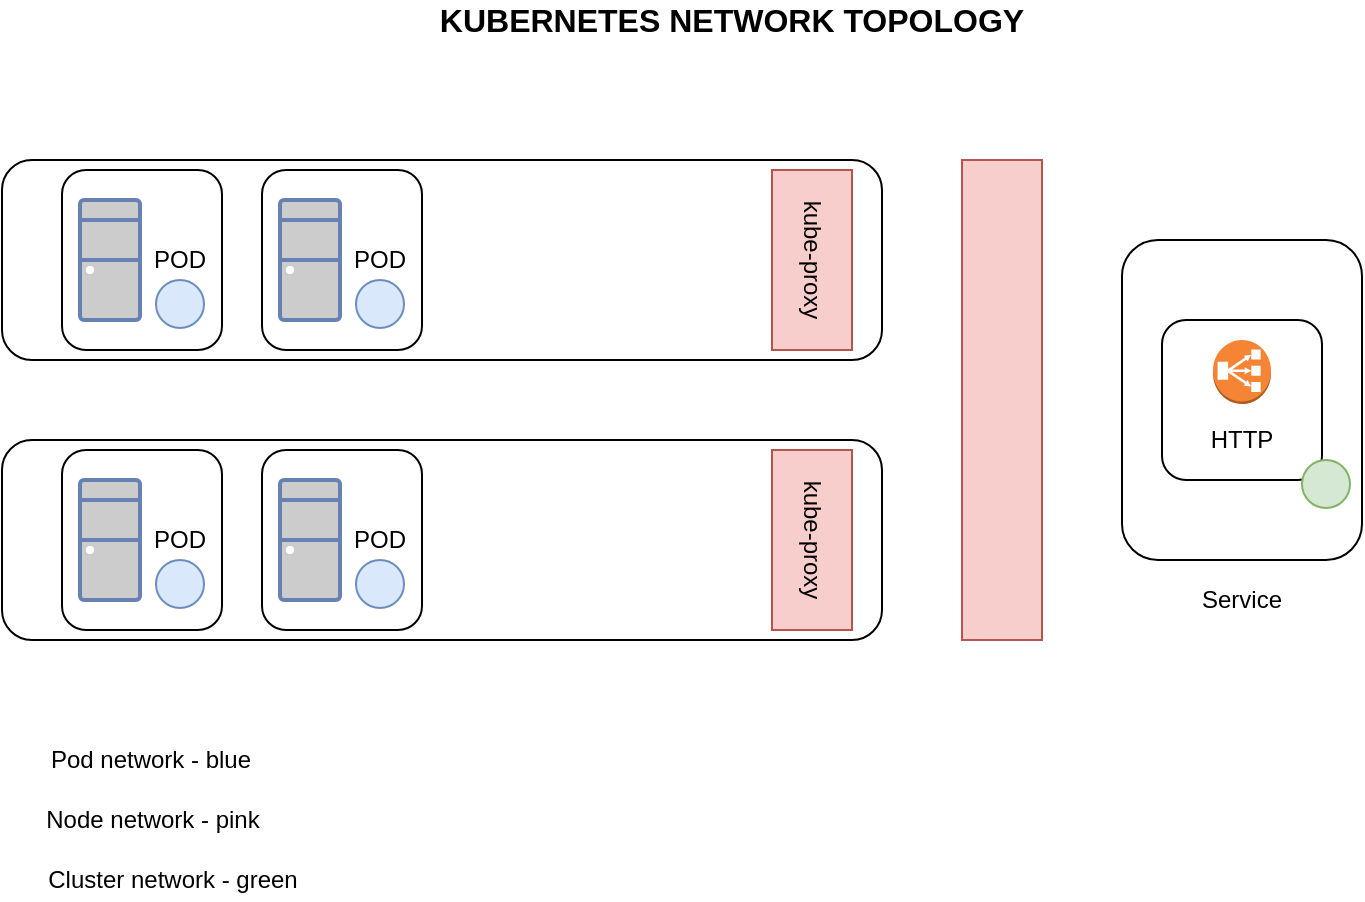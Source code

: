 <mxfile pages="9">
    <diagram id="RoXqYrTcg_g-Ajld1b1c" name="Page-1">
        <mxGraphModel dx="730" dy="495" grid="1" gridSize="10" guides="1" tooltips="1" connect="1" arrows="1" fold="1" page="1" pageScale="1" pageWidth="827" pageHeight="1169" math="0" shadow="0">
            <root>
                <mxCell id="0"/>
                <mxCell id="1" parent="0"/>
                <mxCell id="pX41WGBZwgw1QbfTT8PG-2" value="" style="rounded=1;whiteSpace=wrap;html=1;" parent="1" vertex="1">
                    <mxGeometry x="40" y="120" width="440" height="100" as="geometry"/>
                </mxCell>
                <mxCell id="pX41WGBZwgw1QbfTT8PG-4" value="" style="rounded=1;whiteSpace=wrap;html=1;" parent="1" vertex="1">
                    <mxGeometry x="70" y="125" width="80" height="90" as="geometry"/>
                </mxCell>
                <mxCell id="pX41WGBZwgw1QbfTT8PG-1" value="&lt;font style=&quot;font-size: 16px&quot;&gt;&lt;b&gt;KUBERNETES NETWORK TOPOLOGY&lt;/b&gt;&lt;/font&gt;" style="text;html=1;strokeColor=none;fillColor=none;align=center;verticalAlign=middle;whiteSpace=wrap;rounded=0;" parent="1" vertex="1">
                    <mxGeometry x="230" y="40" width="350" height="20" as="geometry"/>
                </mxCell>
                <mxCell id="pX41WGBZwgw1QbfTT8PG-3" value="" style="fontColor=#0066CC;verticalAlign=top;verticalLabelPosition=bottom;labelPosition=center;align=center;html=1;outlineConnect=0;fillColor=#CCCCCC;strokeColor=#6881B3;gradientColor=none;gradientDirection=north;strokeWidth=2;shape=mxgraph.networks.desktop_pc;" parent="1" vertex="1">
                    <mxGeometry x="79" y="140" width="30" height="60" as="geometry"/>
                </mxCell>
                <mxCell id="pX41WGBZwgw1QbfTT8PG-5" style="edgeStyle=orthogonalEdgeStyle;rounded=0;orthogonalLoop=1;jettySize=auto;html=1;exitX=0.5;exitY=1;exitDx=0;exitDy=0;" parent="1" source="pX41WGBZwgw1QbfTT8PG-4" target="pX41WGBZwgw1QbfTT8PG-4" edge="1">
                    <mxGeometry relative="1" as="geometry"/>
                </mxCell>
                <mxCell id="pX41WGBZwgw1QbfTT8PG-6" value="POD" style="text;html=1;strokeColor=none;fillColor=none;align=center;verticalAlign=middle;whiteSpace=wrap;rounded=0;" parent="1" vertex="1">
                    <mxGeometry x="109" y="160" width="40" height="20" as="geometry"/>
                </mxCell>
                <mxCell id="pX41WGBZwgw1QbfTT8PG-7" value="" style="rounded=1;whiteSpace=wrap;html=1;" parent="1" vertex="1">
                    <mxGeometry x="170" y="125" width="80" height="90" as="geometry"/>
                </mxCell>
                <mxCell id="pX41WGBZwgw1QbfTT8PG-8" value="" style="fontColor=#0066CC;verticalAlign=top;verticalLabelPosition=bottom;labelPosition=center;align=center;html=1;outlineConnect=0;fillColor=#CCCCCC;strokeColor=#6881B3;gradientColor=none;gradientDirection=north;strokeWidth=2;shape=mxgraph.networks.desktop_pc;" parent="1" vertex="1">
                    <mxGeometry x="179" y="140" width="30" height="60" as="geometry"/>
                </mxCell>
                <mxCell id="pX41WGBZwgw1QbfTT8PG-9" value="POD" style="text;html=1;strokeColor=none;fillColor=none;align=center;verticalAlign=middle;whiteSpace=wrap;rounded=0;" parent="1" vertex="1">
                    <mxGeometry x="209" y="160" width="40" height="20" as="geometry"/>
                </mxCell>
                <mxCell id="pX41WGBZwgw1QbfTT8PG-10" value="kube-proxy" style="rounded=0;whiteSpace=wrap;html=1;rotation=90;fillColor=#f8cecc;strokeColor=#b85450;" parent="1" vertex="1">
                    <mxGeometry x="400" y="150" width="90" height="40" as="geometry"/>
                </mxCell>
                <mxCell id="pX41WGBZwgw1QbfTT8PG-11" value="" style="rounded=0;whiteSpace=wrap;html=1;fillColor=#f8cecc;strokeColor=#b85450;" parent="1" vertex="1">
                    <mxGeometry x="520" y="120" width="40" height="240" as="geometry"/>
                </mxCell>
                <mxCell id="pX41WGBZwgw1QbfTT8PG-16" value="" style="rounded=1;whiteSpace=wrap;html=1;" parent="1" vertex="1">
                    <mxGeometry x="40" y="260" width="440" height="100" as="geometry"/>
                </mxCell>
                <mxCell id="pX41WGBZwgw1QbfTT8PG-17" value="" style="rounded=1;whiteSpace=wrap;html=1;" parent="1" vertex="1">
                    <mxGeometry x="70" y="265" width="80" height="90" as="geometry"/>
                </mxCell>
                <mxCell id="pX41WGBZwgw1QbfTT8PG-18" value="" style="fontColor=#0066CC;verticalAlign=top;verticalLabelPosition=bottom;labelPosition=center;align=center;html=1;outlineConnect=0;fillColor=#CCCCCC;strokeColor=#6881B3;gradientColor=none;gradientDirection=north;strokeWidth=2;shape=mxgraph.networks.desktop_pc;" parent="1" vertex="1">
                    <mxGeometry x="79" y="280" width="30" height="60" as="geometry"/>
                </mxCell>
                <mxCell id="pX41WGBZwgw1QbfTT8PG-19" value="POD" style="text;html=1;strokeColor=none;fillColor=none;align=center;verticalAlign=middle;whiteSpace=wrap;rounded=0;" parent="1" vertex="1">
                    <mxGeometry x="109" y="300" width="40" height="20" as="geometry"/>
                </mxCell>
                <mxCell id="pX41WGBZwgw1QbfTT8PG-20" value="" style="rounded=1;whiteSpace=wrap;html=1;" parent="1" vertex="1">
                    <mxGeometry x="170" y="265" width="80" height="90" as="geometry"/>
                </mxCell>
                <mxCell id="pX41WGBZwgw1QbfTT8PG-21" value="" style="fontColor=#0066CC;verticalAlign=top;verticalLabelPosition=bottom;labelPosition=center;align=center;html=1;outlineConnect=0;fillColor=#CCCCCC;strokeColor=#6881B3;gradientColor=none;gradientDirection=north;strokeWidth=2;shape=mxgraph.networks.desktop_pc;" parent="1" vertex="1">
                    <mxGeometry x="179" y="280" width="30" height="60" as="geometry"/>
                </mxCell>
                <mxCell id="pX41WGBZwgw1QbfTT8PG-22" value="POD" style="text;html=1;strokeColor=none;fillColor=none;align=center;verticalAlign=middle;whiteSpace=wrap;rounded=0;" parent="1" vertex="1">
                    <mxGeometry x="209" y="300" width="40" height="20" as="geometry"/>
                </mxCell>
                <mxCell id="pX41WGBZwgw1QbfTT8PG-23" value="kube-proxy" style="rounded=0;whiteSpace=wrap;html=1;rotation=90;fillColor=#f8cecc;strokeColor=#b85450;" parent="1" vertex="1">
                    <mxGeometry x="400" y="290" width="90" height="40" as="geometry"/>
                </mxCell>
                <mxCell id="pX41WGBZwgw1QbfTT8PG-24" value="" style="ellipse;whiteSpace=wrap;html=1;aspect=fixed;fillColor=#dae8fc;strokeColor=#6c8ebf;" parent="1" vertex="1">
                    <mxGeometry x="117" y="180" width="24" height="24" as="geometry"/>
                </mxCell>
                <mxCell id="pX41WGBZwgw1QbfTT8PG-25" value="" style="ellipse;whiteSpace=wrap;html=1;aspect=fixed;fillColor=#dae8fc;strokeColor=#6c8ebf;" parent="1" vertex="1">
                    <mxGeometry x="217" y="180" width="24" height="24" as="geometry"/>
                </mxCell>
                <mxCell id="pX41WGBZwgw1QbfTT8PG-26" value="" style="ellipse;whiteSpace=wrap;html=1;aspect=fixed;fillColor=#dae8fc;strokeColor=#6c8ebf;" parent="1" vertex="1">
                    <mxGeometry x="217" y="320" width="24" height="24" as="geometry"/>
                </mxCell>
                <mxCell id="pX41WGBZwgw1QbfTT8PG-27" value="" style="ellipse;whiteSpace=wrap;html=1;aspect=fixed;fillColor=#dae8fc;strokeColor=#6c8ebf;" parent="1" vertex="1">
                    <mxGeometry x="117" y="320" width="24" height="24" as="geometry"/>
                </mxCell>
                <mxCell id="pX41WGBZwgw1QbfTT8PG-28" value="" style="rounded=1;whiteSpace=wrap;html=1;" parent="1" vertex="1">
                    <mxGeometry x="600" y="160" width="120" height="160" as="geometry"/>
                </mxCell>
                <mxCell id="pX41WGBZwgw1QbfTT8PG-29" value="Service" style="text;html=1;strokeColor=none;fillColor=none;align=center;verticalAlign=middle;whiteSpace=wrap;rounded=0;" parent="1" vertex="1">
                    <mxGeometry x="640" y="330" width="40" height="20" as="geometry"/>
                </mxCell>
                <mxCell id="pX41WGBZwgw1QbfTT8PG-30" value="" style="rounded=1;whiteSpace=wrap;html=1;" parent="1" vertex="1">
                    <mxGeometry x="620" y="200" width="80" height="80" as="geometry"/>
                </mxCell>
                <mxCell id="pX41WGBZwgw1QbfTT8PG-31" value="" style="outlineConnect=0;dashed=0;verticalLabelPosition=bottom;verticalAlign=top;align=center;html=1;shape=mxgraph.aws3.classic_load_balancer;fillColor=#F58534;gradientColor=none;" parent="1" vertex="1">
                    <mxGeometry x="645.5" y="210" width="29" height="32" as="geometry"/>
                </mxCell>
                <mxCell id="pX41WGBZwgw1QbfTT8PG-32" value="HTTP" style="text;html=1;strokeColor=none;fillColor=none;align=center;verticalAlign=middle;whiteSpace=wrap;rounded=0;" parent="1" vertex="1">
                    <mxGeometry x="640" y="250" width="40" height="20" as="geometry"/>
                </mxCell>
                <mxCell id="pX41WGBZwgw1QbfTT8PG-33" value="" style="ellipse;whiteSpace=wrap;html=1;aspect=fixed;fillColor=#d5e8d4;strokeColor=#82b366;" parent="1" vertex="1">
                    <mxGeometry x="690" y="270" width="24" height="24" as="geometry"/>
                </mxCell>
                <mxCell id="ktfHgUyS1iGVjG-PtV52-1" value="Pod network - blue" style="text;html=1;strokeColor=none;fillColor=none;align=center;verticalAlign=middle;whiteSpace=wrap;rounded=0;" parent="1" vertex="1">
                    <mxGeometry x="39" y="410" width="151" height="20" as="geometry"/>
                </mxCell>
                <mxCell id="ktfHgUyS1iGVjG-PtV52-2" value="Node network - pink" style="text;html=1;strokeColor=none;fillColor=none;align=center;verticalAlign=middle;whiteSpace=wrap;rounded=0;" parent="1" vertex="1">
                    <mxGeometry x="40" y="440" width="151" height="20" as="geometry"/>
                </mxCell>
                <mxCell id="ktfHgUyS1iGVjG-PtV52-3" value="Cluster network - green" style="text;html=1;strokeColor=none;fillColor=none;align=center;verticalAlign=middle;whiteSpace=wrap;rounded=0;" parent="1" vertex="1">
                    <mxGeometry x="50" y="470" width="151" height="20" as="geometry"/>
                </mxCell>
            </root>
        </mxGraphModel>
    </diagram>
    <diagram id="cgMmgMHMn9s7T8BWlnJ5" name="Page-2">
        <mxGraphModel dx="891" dy="382" grid="1" gridSize="10" guides="1" tooltips="1" connect="1" arrows="1" fold="1" page="1" pageScale="1" pageWidth="827" pageHeight="1169" math="0" shadow="0">
            <root>
                <mxCell id="41IYqVMtMYQYRQiKYqmt-0"/>
                <mxCell id="41IYqVMtMYQYRQiKYqmt-1" parent="41IYqVMtMYQYRQiKYqmt-0"/>
                <mxCell id="41IYqVMtMYQYRQiKYqmt-11" value="" style="rounded=1;whiteSpace=wrap;html=1;" parent="41IYqVMtMYQYRQiKYqmt-1" vertex="1">
                    <mxGeometry x="70" y="760" width="620" height="330" as="geometry"/>
                </mxCell>
                <mxCell id="41IYqVMtMYQYRQiKYqmt-20" value="" style="rounded=1;whiteSpace=wrap;html=1;" parent="41IYqVMtMYQYRQiKYqmt-1" vertex="1">
                    <mxGeometry x="115" y="800" width="80" height="90" as="geometry"/>
                </mxCell>
                <mxCell id="41IYqVMtMYQYRQiKYqmt-3" value="&lt;h1&gt;Pod Networking and Communication&amp;nbsp; I&lt;/h1&gt;&lt;p&gt;1. Inside a Pod&lt;/p&gt;" style="text;html=1;strokeColor=none;fillColor=none;spacing=5;spacingTop=-20;whiteSpace=wrap;overflow=hidden;rounded=0;" parent="41IYqVMtMYQYRQiKYqmt-1" vertex="1">
                    <mxGeometry x="130" y="20" width="530" height="80" as="geometry"/>
                </mxCell>
                <mxCell id="41IYqVMtMYQYRQiKYqmt-4" value="" style="rounded=1;whiteSpace=wrap;html=1;" parent="41IYqVMtMYQYRQiKYqmt-1" vertex="1">
                    <mxGeometry x="80" y="120" width="620" height="330" as="geometry"/>
                </mxCell>
                <mxCell id="41IYqVMtMYQYRQiKYqmt-5" value="" style="rounded=1;whiteSpace=wrap;html=1;" parent="41IYqVMtMYQYRQiKYqmt-1" vertex="1">
                    <mxGeometry x="120" y="330" width="210" height="110" as="geometry"/>
                </mxCell>
                <mxCell id="41IYqVMtMYQYRQiKYqmt-6" value="" style="fontColor=#0066CC;verticalAlign=top;verticalLabelPosition=bottom;labelPosition=center;align=center;html=1;outlineConnect=0;fillColor=#CCCCCC;strokeColor=#6881B3;gradientColor=none;gradientDirection=north;strokeWidth=2;shape=mxgraph.networks.desktop_pc;" parent="41IYqVMtMYQYRQiKYqmt-1" vertex="1">
                    <mxGeometry x="140" y="340" width="30" height="60" as="geometry"/>
                </mxCell>
                <mxCell id="41IYqVMtMYQYRQiKYqmt-7" value="" style="fontColor=#0066CC;verticalAlign=top;verticalLabelPosition=bottom;labelPosition=center;align=center;html=1;outlineConnect=0;fillColor=#CCCCCC;strokeColor=#6881B3;gradientColor=none;gradientDirection=north;strokeWidth=2;shape=mxgraph.networks.desktop_pc;" parent="41IYqVMtMYQYRQiKYqmt-1" vertex="1">
                    <mxGeometry x="200" y="340" width="30" height="60" as="geometry"/>
                </mxCell>
                <mxCell id="41IYqVMtMYQYRQiKYqmt-8" value="Pod" style="text;html=1;strokeColor=none;fillColor=none;align=center;verticalAlign=middle;whiteSpace=wrap;rounded=0;" parent="41IYqVMtMYQYRQiKYqmt-1" vertex="1">
                    <mxGeometry x="240" y="360" width="40" height="20" as="geometry"/>
                </mxCell>
                <mxCell id="41IYqVMtMYQYRQiKYqmt-9" value="localhost" style="text;html=1;strokeColor=none;fillColor=none;align=center;verticalAlign=middle;whiteSpace=wrap;rounded=0;" parent="41IYqVMtMYQYRQiKYqmt-1" vertex="1">
                    <mxGeometry x="150" y="410" width="40" height="20" as="geometry"/>
                </mxCell>
                <mxCell id="41IYqVMtMYQYRQiKYqmt-10" value="&lt;h1&gt;Pod Networking and Communication&amp;nbsp; II&lt;/h1&gt;&lt;p&gt;1. Inside a Pod&lt;/p&gt;&lt;p&gt;2. Pod to Pod within a Node&lt;/p&gt;&lt;p&gt;&lt;br&gt;&lt;/p&gt;" style="text;html=1;strokeColor=none;fillColor=none;spacing=5;spacingTop=-20;whiteSpace=wrap;overflow=hidden;rounded=0;" parent="41IYqVMtMYQYRQiKYqmt-1" vertex="1">
                    <mxGeometry x="120" y="480" width="530" height="140" as="geometry"/>
                </mxCell>
                <mxCell id="41IYqVMtMYQYRQiKYqmt-12" value="" style="rounded=1;whiteSpace=wrap;html=1;" parent="41IYqVMtMYQYRQiKYqmt-1" vertex="1">
                    <mxGeometry x="110" y="970" width="210" height="110" as="geometry"/>
                </mxCell>
                <mxCell id="41IYqVMtMYQYRQiKYqmt-13" value="" style="fontColor=#0066CC;verticalAlign=top;verticalLabelPosition=bottom;labelPosition=center;align=center;html=1;outlineConnect=0;fillColor=#CCCCCC;strokeColor=#6881B3;gradientColor=none;gradientDirection=north;strokeWidth=2;shape=mxgraph.networks.desktop_pc;" parent="41IYqVMtMYQYRQiKYqmt-1" vertex="1">
                    <mxGeometry x="130" y="980" width="30" height="60" as="geometry"/>
                </mxCell>
                <mxCell id="41IYqVMtMYQYRQiKYqmt-14" value="" style="fontColor=#0066CC;verticalAlign=top;verticalLabelPosition=bottom;labelPosition=center;align=center;html=1;outlineConnect=0;fillColor=#CCCCCC;strokeColor=#6881B3;gradientColor=none;gradientDirection=north;strokeWidth=2;shape=mxgraph.networks.desktop_pc;" parent="41IYqVMtMYQYRQiKYqmt-1" vertex="1">
                    <mxGeometry x="190" y="980" width="30" height="60" as="geometry"/>
                </mxCell>
                <mxCell id="41IYqVMtMYQYRQiKYqmt-15" value="Pod" style="text;html=1;strokeColor=none;fillColor=none;align=center;verticalAlign=middle;whiteSpace=wrap;rounded=0;" parent="41IYqVMtMYQYRQiKYqmt-1" vertex="1">
                    <mxGeometry x="230" y="1000" width="40" height="20" as="geometry"/>
                </mxCell>
                <mxCell id="41IYqVMtMYQYRQiKYqmt-16" value="localhost" style="text;html=1;strokeColor=none;fillColor=none;align=center;verticalAlign=middle;whiteSpace=wrap;rounded=0;" parent="41IYqVMtMYQYRQiKYqmt-1" vertex="1">
                    <mxGeometry x="140" y="1050" width="40" height="20" as="geometry"/>
                </mxCell>
                <mxCell id="41IYqVMtMYQYRQiKYqmt-19" value="" style="fontColor=#0066CC;verticalAlign=top;verticalLabelPosition=bottom;labelPosition=center;align=center;html=1;outlineConnect=0;fillColor=#CCCCCC;strokeColor=#6881B3;gradientColor=none;gradientDirection=north;strokeWidth=2;shape=mxgraph.networks.desktop_pc;" parent="41IYqVMtMYQYRQiKYqmt-1" vertex="1">
                    <mxGeometry x="125" y="820" width="30" height="60" as="geometry"/>
                </mxCell>
                <mxCell id="41IYqVMtMYQYRQiKYqmt-21" value="Pod" style="text;html=1;strokeColor=none;fillColor=none;align=center;verticalAlign=middle;whiteSpace=wrap;rounded=0;" parent="41IYqVMtMYQYRQiKYqmt-1" vertex="1">
                    <mxGeometry x="155" y="835" width="40" height="20" as="geometry"/>
                </mxCell>
                <mxCell id="41IYqVMtMYQYRQiKYqmt-22" value="" style="rounded=1;whiteSpace=wrap;html=1;" parent="41IYqVMtMYQYRQiKYqmt-1" vertex="1">
                    <mxGeometry x="200" y="800" width="80" height="90" as="geometry"/>
                </mxCell>
                <mxCell id="41IYqVMtMYQYRQiKYqmt-23" value="" style="fontColor=#0066CC;verticalAlign=top;verticalLabelPosition=bottom;labelPosition=center;align=center;html=1;outlineConnect=0;fillColor=#CCCCCC;strokeColor=#6881B3;gradientColor=none;gradientDirection=north;strokeWidth=2;shape=mxgraph.networks.desktop_pc;" parent="41IYqVMtMYQYRQiKYqmt-1" vertex="1">
                    <mxGeometry x="210" y="820" width="30" height="60" as="geometry"/>
                </mxCell>
                <mxCell id="41IYqVMtMYQYRQiKYqmt-24" value="Pod" style="text;html=1;strokeColor=none;fillColor=none;align=center;verticalAlign=middle;whiteSpace=wrap;rounded=0;" parent="41IYqVMtMYQYRQiKYqmt-1" vertex="1">
                    <mxGeometry x="245" y="840" width="35" height="20" as="geometry"/>
                </mxCell>
                <mxCell id="41IYqVMtMYQYRQiKYqmt-25" value="eth0" style="rounded=0;whiteSpace=wrap;html=1;fillColor=#ffe6cc;strokeColor=#d79b00;" parent="41IYqVMtMYQYRQiKYqmt-1" vertex="1">
                    <mxGeometry x="125" y="890" width="50" height="20" as="geometry"/>
                </mxCell>
                <mxCell id="41IYqVMtMYQYRQiKYqmt-26" value="eth0" style="rounded=0;whiteSpace=wrap;html=1;fillColor=#ffe6cc;strokeColor=#d79b00;" parent="41IYqVMtMYQYRQiKYqmt-1" vertex="1">
                    <mxGeometry x="130" y="950" width="50" height="20" as="geometry"/>
                </mxCell>
                <mxCell id="41IYqVMtMYQYRQiKYqmt-27" value="eth0" style="rounded=0;whiteSpace=wrap;html=1;fillColor=#ffe6cc;strokeColor=#d79b00;" parent="41IYqVMtMYQYRQiKYqmt-1" vertex="1">
                    <mxGeometry x="210" y="890" width="50" height="20" as="geometry"/>
                </mxCell>
                <mxCell id="41IYqVMtMYQYRQiKYqmt-29" value="bridge/tunnel" style="rounded=0;whiteSpace=wrap;html=1;fillColor=#ffe6cc;strokeColor=#d79b00;" parent="41IYqVMtMYQYRQiKYqmt-1" vertex="1">
                    <mxGeometry x="110" y="920" width="210" height="20" as="geometry"/>
                </mxCell>
                <mxCell id="41IYqVMtMYQYRQiKYqmt-30" value="&lt;font style=&quot;font-size: 14px&quot;&gt;&lt;b&gt;IP&lt;/b&gt;&lt;/font&gt;" style="text;html=1;strokeColor=none;fillColor=none;align=center;verticalAlign=middle;whiteSpace=wrap;rounded=0;" parent="41IYqVMtMYQYRQiKYqmt-1" vertex="1">
                    <mxGeometry x="155" y="855" width="40" height="20" as="geometry"/>
                </mxCell>
                <mxCell id="41IYqVMtMYQYRQiKYqmt-31" value="&lt;font style=&quot;font-size: 14px&quot;&gt;&lt;b&gt;IP&lt;/b&gt;&lt;/font&gt;" style="text;html=1;strokeColor=none;fillColor=none;align=center;verticalAlign=middle;whiteSpace=wrap;rounded=0;" parent="41IYqVMtMYQYRQiKYqmt-1" vertex="1">
                    <mxGeometry x="240" y="855" width="40" height="20" as="geometry"/>
                </mxCell>
            </root>
        </mxGraphModel>
    </diagram>
    <diagram id="JMJOKcnq_ERzJIqoC7QY" name="Page-3">
        <mxGraphModel dx="891" dy="382" grid="1" gridSize="10" guides="1" tooltips="1" connect="1" arrows="1" fold="1" page="1" pageScale="1" pageWidth="827" pageHeight="1169" math="0" shadow="0">
            <root>
                <mxCell id="Akkbfa_GQnicSLV7-SSy-0"/>
                <mxCell id="Akkbfa_GQnicSLV7-SSy-1" parent="Akkbfa_GQnicSLV7-SSy-0"/>
                <mxCell id="3IA6LMNiJBzEXdMDsDNz-33" value="" style="rounded=1;whiteSpace=wrap;html=1;" parent="Akkbfa_GQnicSLV7-SSy-1" vertex="1">
                    <mxGeometry x="85" y="665" width="475" height="135" as="geometry"/>
                </mxCell>
                <mxCell id="3IA6LMNiJBzEXdMDsDNz-0" value="" style="rounded=1;whiteSpace=wrap;html=1;" parent="Akkbfa_GQnicSLV7-SSy-1" vertex="1">
                    <mxGeometry x="80" y="320" width="480" height="330" as="geometry"/>
                </mxCell>
                <mxCell id="3IA6LMNiJBzEXdMDsDNz-1" value="" style="rounded=1;whiteSpace=wrap;html=1;" parent="Akkbfa_GQnicSLV7-SSy-1" vertex="1">
                    <mxGeometry x="125" y="360" width="80" height="90" as="geometry"/>
                </mxCell>
                <mxCell id="3IA6LMNiJBzEXdMDsDNz-9" value="&lt;h1&gt;Pod Networking and Communication&amp;nbsp; III&lt;/h1&gt;&lt;p&gt;1. Inside a Pod&lt;/p&gt;&lt;p&gt;2. Pod to Pod within a Node&lt;/p&gt;&lt;p&gt;3. Pod to Pod on another Node&lt;/p&gt;" style="text;html=1;strokeColor=none;fillColor=none;spacing=5;spacingTop=-20;whiteSpace=wrap;overflow=hidden;rounded=0;" parent="Akkbfa_GQnicSLV7-SSy-1" vertex="1">
                    <mxGeometry x="130" y="40" width="530" height="140" as="geometry"/>
                </mxCell>
                <mxCell id="3IA6LMNiJBzEXdMDsDNz-10" value="" style="rounded=1;whiteSpace=wrap;html=1;" parent="Akkbfa_GQnicSLV7-SSy-1" vertex="1">
                    <mxGeometry x="120" y="530" width="210" height="110" as="geometry"/>
                </mxCell>
                <mxCell id="3IA6LMNiJBzEXdMDsDNz-11" value="" style="fontColor=#0066CC;verticalAlign=top;verticalLabelPosition=bottom;labelPosition=center;align=center;html=1;outlineConnect=0;fillColor=#CCCCCC;strokeColor=#6881B3;gradientColor=none;gradientDirection=north;strokeWidth=2;shape=mxgraph.networks.desktop_pc;" parent="Akkbfa_GQnicSLV7-SSy-1" vertex="1">
                    <mxGeometry x="140" y="540" width="30" height="60" as="geometry"/>
                </mxCell>
                <mxCell id="3IA6LMNiJBzEXdMDsDNz-12" value="" style="fontColor=#0066CC;verticalAlign=top;verticalLabelPosition=bottom;labelPosition=center;align=center;html=1;outlineConnect=0;fillColor=#CCCCCC;strokeColor=#6881B3;gradientColor=none;gradientDirection=north;strokeWidth=2;shape=mxgraph.networks.desktop_pc;" parent="Akkbfa_GQnicSLV7-SSy-1" vertex="1">
                    <mxGeometry x="200" y="540" width="30" height="60" as="geometry"/>
                </mxCell>
                <mxCell id="3IA6LMNiJBzEXdMDsDNz-13" value="Pod" style="text;html=1;strokeColor=none;fillColor=none;align=center;verticalAlign=middle;whiteSpace=wrap;rounded=0;" parent="Akkbfa_GQnicSLV7-SSy-1" vertex="1">
                    <mxGeometry x="240" y="560" width="40" height="20" as="geometry"/>
                </mxCell>
                <mxCell id="3IA6LMNiJBzEXdMDsDNz-14" value="localhost" style="text;html=1;strokeColor=none;fillColor=none;align=center;verticalAlign=middle;whiteSpace=wrap;rounded=0;" parent="Akkbfa_GQnicSLV7-SSy-1" vertex="1">
                    <mxGeometry x="150" y="610" width="40" height="20" as="geometry"/>
                </mxCell>
                <mxCell id="3IA6LMNiJBzEXdMDsDNz-15" value="" style="fontColor=#0066CC;verticalAlign=top;verticalLabelPosition=bottom;labelPosition=center;align=center;html=1;outlineConnect=0;fillColor=#CCCCCC;strokeColor=#6881B3;gradientColor=none;gradientDirection=north;strokeWidth=2;shape=mxgraph.networks.desktop_pc;" parent="Akkbfa_GQnicSLV7-SSy-1" vertex="1">
                    <mxGeometry x="135" y="380" width="30" height="60" as="geometry"/>
                </mxCell>
                <mxCell id="3IA6LMNiJBzEXdMDsDNz-16" value="Pod" style="text;html=1;strokeColor=none;fillColor=none;align=center;verticalAlign=middle;whiteSpace=wrap;rounded=0;" parent="Akkbfa_GQnicSLV7-SSy-1" vertex="1">
                    <mxGeometry x="165" y="395" width="40" height="20" as="geometry"/>
                </mxCell>
                <mxCell id="3IA6LMNiJBzEXdMDsDNz-17" value="" style="rounded=1;whiteSpace=wrap;html=1;" parent="Akkbfa_GQnicSLV7-SSy-1" vertex="1">
                    <mxGeometry x="210" y="360" width="80" height="90" as="geometry"/>
                </mxCell>
                <mxCell id="3IA6LMNiJBzEXdMDsDNz-18" value="" style="fontColor=#0066CC;verticalAlign=top;verticalLabelPosition=bottom;labelPosition=center;align=center;html=1;outlineConnect=0;fillColor=#CCCCCC;strokeColor=#6881B3;gradientColor=none;gradientDirection=north;strokeWidth=2;shape=mxgraph.networks.desktop_pc;" parent="Akkbfa_GQnicSLV7-SSy-1" vertex="1">
                    <mxGeometry x="220" y="380" width="30" height="60" as="geometry"/>
                </mxCell>
                <mxCell id="3IA6LMNiJBzEXdMDsDNz-19" value="Pod" style="text;html=1;strokeColor=none;fillColor=none;align=center;verticalAlign=middle;whiteSpace=wrap;rounded=0;" parent="Akkbfa_GQnicSLV7-SSy-1" vertex="1">
                    <mxGeometry x="255" y="400" width="35" height="20" as="geometry"/>
                </mxCell>
                <mxCell id="3IA6LMNiJBzEXdMDsDNz-20" value="eth0" style="rounded=0;whiteSpace=wrap;html=1;fillColor=#ffe6cc;strokeColor=#d79b00;" parent="Akkbfa_GQnicSLV7-SSy-1" vertex="1">
                    <mxGeometry x="135" y="450" width="50" height="20" as="geometry"/>
                </mxCell>
                <mxCell id="3IA6LMNiJBzEXdMDsDNz-21" value="eth0" style="rounded=0;whiteSpace=wrap;html=1;fillColor=#ffe6cc;strokeColor=#d79b00;" parent="Akkbfa_GQnicSLV7-SSy-1" vertex="1">
                    <mxGeometry x="140" y="510" width="50" height="20" as="geometry"/>
                </mxCell>
                <mxCell id="3IA6LMNiJBzEXdMDsDNz-22" value="eth0" style="rounded=0;whiteSpace=wrap;html=1;fillColor=#ffe6cc;strokeColor=#d79b00;" parent="Akkbfa_GQnicSLV7-SSy-1" vertex="1">
                    <mxGeometry x="220" y="450" width="50" height="20" as="geometry"/>
                </mxCell>
                <mxCell id="3IA6LMNiJBzEXdMDsDNz-23" value="bridge/tunnel" style="rounded=0;whiteSpace=wrap;html=1;fillColor=#ffe6cc;strokeColor=#d79b00;" parent="Akkbfa_GQnicSLV7-SSy-1" vertex="1">
                    <mxGeometry x="120" y="480" width="210" height="20" as="geometry"/>
                </mxCell>
                <mxCell id="3IA6LMNiJBzEXdMDsDNz-24" value="&lt;font style=&quot;font-size: 14px&quot;&gt;&lt;b&gt;IP&lt;/b&gt;&lt;/font&gt;" style="text;html=1;strokeColor=none;fillColor=none;align=center;verticalAlign=middle;whiteSpace=wrap;rounded=0;" parent="Akkbfa_GQnicSLV7-SSy-1" vertex="1">
                    <mxGeometry x="165" y="415" width="40" height="20" as="geometry"/>
                </mxCell>
                <mxCell id="3IA6LMNiJBzEXdMDsDNz-25" value="&lt;font style=&quot;font-size: 14px&quot;&gt;&lt;b&gt;IP&lt;/b&gt;&lt;/font&gt;" style="text;html=1;strokeColor=none;fillColor=none;align=center;verticalAlign=middle;whiteSpace=wrap;rounded=0;" parent="Akkbfa_GQnicSLV7-SSy-1" vertex="1">
                    <mxGeometry x="250" y="415" width="40" height="20" as="geometry"/>
                </mxCell>
                <mxCell id="3IA6LMNiJBzEXdMDsDNz-26" value="Layer 2/3 or Overlay" style="rounded=0;whiteSpace=wrap;html=1;rotation=90;fillColor=#ffe6cc;strokeColor=#d79b00;" parent="Akkbfa_GQnicSLV7-SSy-1" vertex="1">
                    <mxGeometry x="380" y="540" width="480" height="40" as="geometry"/>
                </mxCell>
                <mxCell id="3IA6LMNiJBzEXdMDsDNz-27" value="" style="rounded=1;whiteSpace=wrap;html=1;" parent="Akkbfa_GQnicSLV7-SSy-1" vertex="1">
                    <mxGeometry x="105" y="690" width="80" height="90" as="geometry"/>
                </mxCell>
                <mxCell id="3IA6LMNiJBzEXdMDsDNz-28" value="" style="fontColor=#0066CC;verticalAlign=top;verticalLabelPosition=bottom;labelPosition=center;align=center;html=1;outlineConnect=0;fillColor=#CCCCCC;strokeColor=#6881B3;gradientColor=none;gradientDirection=north;strokeWidth=2;shape=mxgraph.networks.desktop_pc;" parent="Akkbfa_GQnicSLV7-SSy-1" vertex="1">
                    <mxGeometry x="115" y="710" width="30" height="60" as="geometry"/>
                </mxCell>
                <mxCell id="3IA6LMNiJBzEXdMDsDNz-29" value="Pod" style="text;html=1;strokeColor=none;fillColor=none;align=center;verticalAlign=middle;whiteSpace=wrap;rounded=0;" parent="Akkbfa_GQnicSLV7-SSy-1" vertex="1">
                    <mxGeometry x="145" y="725" width="40" height="20" as="geometry"/>
                </mxCell>
                <mxCell id="3IA6LMNiJBzEXdMDsDNz-30" value="eth0" style="rounded=0;whiteSpace=wrap;html=1;fillColor=#ffe6cc;strokeColor=#d79b00;" parent="Akkbfa_GQnicSLV7-SSy-1" vertex="1">
                    <mxGeometry x="160" y="700" width="50" height="20" as="geometry"/>
                </mxCell>
                <mxCell id="3IA6LMNiJBzEXdMDsDNz-31" value="&lt;font style=&quot;font-size: 14px&quot;&gt;&lt;b&gt;IP&lt;/b&gt;&lt;/font&gt;" style="text;html=1;strokeColor=none;fillColor=none;align=center;verticalAlign=middle;whiteSpace=wrap;rounded=0;" parent="Akkbfa_GQnicSLV7-SSy-1" vertex="1">
                    <mxGeometry x="145" y="745" width="40" height="20" as="geometry"/>
                </mxCell>
            </root>
        </mxGraphModel>
    </diagram>
    <diagram id="3JYjAKTM_jdP55WsSu5Z" name="Page-4">
        <mxGraphModel dx="891" dy="382" grid="1" gridSize="10" guides="1" tooltips="1" connect="1" arrows="1" fold="1" page="1" pageScale="1" pageWidth="827" pageHeight="1169" math="0" shadow="0">
            <root>
                <mxCell id="brdFaOzu3BIiRsrIz61h-0"/>
                <mxCell id="brdFaOzu3BIiRsrIz61h-1" parent="brdFaOzu3BIiRsrIz61h-0"/>
                <mxCell id="brdFaOzu3BIiRsrIz61h-2" value="" style="rounded=1;whiteSpace=wrap;html=1;" parent="brdFaOzu3BIiRsrIz61h-1" vertex="1">
                    <mxGeometry x="85" y="665" width="475" height="135" as="geometry"/>
                </mxCell>
                <mxCell id="brdFaOzu3BIiRsrIz61h-3" value="" style="rounded=1;whiteSpace=wrap;html=1;" parent="brdFaOzu3BIiRsrIz61h-1" vertex="1">
                    <mxGeometry x="80" y="320" width="480" height="330" as="geometry"/>
                </mxCell>
                <mxCell id="brdFaOzu3BIiRsrIz61h-4" value="" style="rounded=1;whiteSpace=wrap;html=1;" parent="brdFaOzu3BIiRsrIz61h-1" vertex="1">
                    <mxGeometry x="125" y="360" width="80" height="90" as="geometry"/>
                </mxCell>
                <mxCell id="brdFaOzu3BIiRsrIz61h-5" value="&lt;h1&gt;Pod Networking and Communication&amp;nbsp; IV&lt;/h1&gt;&lt;p&gt;1. Inside a Pod&lt;/p&gt;&lt;p&gt;2. Pod to Pod within a Node&lt;/p&gt;&lt;p&gt;3. Pod to Pod on another Node&lt;/p&gt;&lt;p&gt;4. Services&lt;/p&gt;" style="text;html=1;strokeColor=none;fillColor=none;spacing=5;spacingTop=-20;whiteSpace=wrap;overflow=hidden;rounded=0;" parent="brdFaOzu3BIiRsrIz61h-1" vertex="1">
                    <mxGeometry x="130" y="40" width="530" height="140" as="geometry"/>
                </mxCell>
                <mxCell id="brdFaOzu3BIiRsrIz61h-6" value="" style="rounded=1;whiteSpace=wrap;html=1;" parent="brdFaOzu3BIiRsrIz61h-1" vertex="1">
                    <mxGeometry x="120" y="530" width="210" height="110" as="geometry"/>
                </mxCell>
                <mxCell id="brdFaOzu3BIiRsrIz61h-7" value="" style="fontColor=#0066CC;verticalAlign=top;verticalLabelPosition=bottom;labelPosition=center;align=center;html=1;outlineConnect=0;fillColor=#CCCCCC;strokeColor=#6881B3;gradientColor=none;gradientDirection=north;strokeWidth=2;shape=mxgraph.networks.desktop_pc;" parent="brdFaOzu3BIiRsrIz61h-1" vertex="1">
                    <mxGeometry x="140" y="540" width="30" height="60" as="geometry"/>
                </mxCell>
                <mxCell id="brdFaOzu3BIiRsrIz61h-8" value="" style="fontColor=#0066CC;verticalAlign=top;verticalLabelPosition=bottom;labelPosition=center;align=center;html=1;outlineConnect=0;fillColor=#CCCCCC;strokeColor=#6881B3;gradientColor=none;gradientDirection=north;strokeWidth=2;shape=mxgraph.networks.desktop_pc;" parent="brdFaOzu3BIiRsrIz61h-1" vertex="1">
                    <mxGeometry x="200" y="540" width="30" height="60" as="geometry"/>
                </mxCell>
                <mxCell id="brdFaOzu3BIiRsrIz61h-9" value="Pod" style="text;html=1;strokeColor=none;fillColor=none;align=center;verticalAlign=middle;whiteSpace=wrap;rounded=0;" parent="brdFaOzu3BIiRsrIz61h-1" vertex="1">
                    <mxGeometry x="240" y="560" width="40" height="20" as="geometry"/>
                </mxCell>
                <mxCell id="brdFaOzu3BIiRsrIz61h-10" value="localhost" style="text;html=1;strokeColor=none;fillColor=none;align=center;verticalAlign=middle;whiteSpace=wrap;rounded=0;" parent="brdFaOzu3BIiRsrIz61h-1" vertex="1">
                    <mxGeometry x="150" y="610" width="40" height="20" as="geometry"/>
                </mxCell>
                <mxCell id="brdFaOzu3BIiRsrIz61h-11" value="" style="fontColor=#0066CC;verticalAlign=top;verticalLabelPosition=bottom;labelPosition=center;align=center;html=1;outlineConnect=0;fillColor=#CCCCCC;strokeColor=#6881B3;gradientColor=none;gradientDirection=north;strokeWidth=2;shape=mxgraph.networks.desktop_pc;" parent="brdFaOzu3BIiRsrIz61h-1" vertex="1">
                    <mxGeometry x="135" y="380" width="30" height="60" as="geometry"/>
                </mxCell>
                <mxCell id="brdFaOzu3BIiRsrIz61h-12" value="Pod" style="text;html=1;strokeColor=none;fillColor=none;align=center;verticalAlign=middle;whiteSpace=wrap;rounded=0;" parent="brdFaOzu3BIiRsrIz61h-1" vertex="1">
                    <mxGeometry x="165" y="395" width="40" height="20" as="geometry"/>
                </mxCell>
                <mxCell id="brdFaOzu3BIiRsrIz61h-13" value="" style="rounded=1;whiteSpace=wrap;html=1;" parent="brdFaOzu3BIiRsrIz61h-1" vertex="1">
                    <mxGeometry x="210" y="360" width="80" height="90" as="geometry"/>
                </mxCell>
                <mxCell id="brdFaOzu3BIiRsrIz61h-14" value="" style="fontColor=#0066CC;verticalAlign=top;verticalLabelPosition=bottom;labelPosition=center;align=center;html=1;outlineConnect=0;fillColor=#CCCCCC;strokeColor=#6881B3;gradientColor=none;gradientDirection=north;strokeWidth=2;shape=mxgraph.networks.desktop_pc;" parent="brdFaOzu3BIiRsrIz61h-1" vertex="1">
                    <mxGeometry x="220" y="380" width="30" height="60" as="geometry"/>
                </mxCell>
                <mxCell id="brdFaOzu3BIiRsrIz61h-15" value="Pod" style="text;html=1;strokeColor=none;fillColor=none;align=center;verticalAlign=middle;whiteSpace=wrap;rounded=0;" parent="brdFaOzu3BIiRsrIz61h-1" vertex="1">
                    <mxGeometry x="255" y="400" width="35" height="20" as="geometry"/>
                </mxCell>
                <mxCell id="brdFaOzu3BIiRsrIz61h-16" value="eth0" style="rounded=0;whiteSpace=wrap;html=1;fillColor=#ffe6cc;strokeColor=#d79b00;" parent="brdFaOzu3BIiRsrIz61h-1" vertex="1">
                    <mxGeometry x="135" y="450" width="50" height="20" as="geometry"/>
                </mxCell>
                <mxCell id="brdFaOzu3BIiRsrIz61h-17" value="eth0" style="rounded=0;whiteSpace=wrap;html=1;fillColor=#ffe6cc;strokeColor=#d79b00;" parent="brdFaOzu3BIiRsrIz61h-1" vertex="1">
                    <mxGeometry x="140" y="510" width="50" height="20" as="geometry"/>
                </mxCell>
                <mxCell id="brdFaOzu3BIiRsrIz61h-18" value="eth0" style="rounded=0;whiteSpace=wrap;html=1;fillColor=#ffe6cc;strokeColor=#d79b00;" parent="brdFaOzu3BIiRsrIz61h-1" vertex="1">
                    <mxGeometry x="220" y="450" width="50" height="20" as="geometry"/>
                </mxCell>
                <mxCell id="brdFaOzu3BIiRsrIz61h-19" value="bridge/tunnel" style="rounded=0;whiteSpace=wrap;html=1;fillColor=#ffe6cc;strokeColor=#d79b00;" parent="brdFaOzu3BIiRsrIz61h-1" vertex="1">
                    <mxGeometry x="120" y="480" width="210" height="20" as="geometry"/>
                </mxCell>
                <mxCell id="brdFaOzu3BIiRsrIz61h-20" value="&lt;font style=&quot;font-size: 14px&quot;&gt;&lt;b&gt;IP&lt;/b&gt;&lt;/font&gt;" style="text;html=1;strokeColor=none;fillColor=none;align=center;verticalAlign=middle;whiteSpace=wrap;rounded=0;" parent="brdFaOzu3BIiRsrIz61h-1" vertex="1">
                    <mxGeometry x="165" y="415" width="40" height="20" as="geometry"/>
                </mxCell>
                <mxCell id="brdFaOzu3BIiRsrIz61h-21" value="&lt;font style=&quot;font-size: 14px&quot;&gt;&lt;b&gt;IP&lt;/b&gt;&lt;/font&gt;" style="text;html=1;strokeColor=none;fillColor=none;align=center;verticalAlign=middle;whiteSpace=wrap;rounded=0;" parent="brdFaOzu3BIiRsrIz61h-1" vertex="1">
                    <mxGeometry x="250" y="415" width="40" height="20" as="geometry"/>
                </mxCell>
                <mxCell id="brdFaOzu3BIiRsrIz61h-22" value="Layer 2/3 or Overlay" style="rounded=0;whiteSpace=wrap;html=1;rotation=90;fillColor=#ffe6cc;strokeColor=#d79b00;" parent="brdFaOzu3BIiRsrIz61h-1" vertex="1">
                    <mxGeometry x="380" y="540" width="480" height="40" as="geometry"/>
                </mxCell>
                <mxCell id="brdFaOzu3BIiRsrIz61h-23" value="" style="rounded=1;whiteSpace=wrap;html=1;" parent="brdFaOzu3BIiRsrIz61h-1" vertex="1">
                    <mxGeometry x="105" y="690" width="80" height="90" as="geometry"/>
                </mxCell>
                <mxCell id="brdFaOzu3BIiRsrIz61h-24" value="" style="fontColor=#0066CC;verticalAlign=top;verticalLabelPosition=bottom;labelPosition=center;align=center;html=1;outlineConnect=0;fillColor=#CCCCCC;strokeColor=#6881B3;gradientColor=none;gradientDirection=north;strokeWidth=2;shape=mxgraph.networks.desktop_pc;" parent="brdFaOzu3BIiRsrIz61h-1" vertex="1">
                    <mxGeometry x="115" y="710" width="30" height="60" as="geometry"/>
                </mxCell>
                <mxCell id="brdFaOzu3BIiRsrIz61h-25" value="Pod" style="text;html=1;strokeColor=none;fillColor=none;align=center;verticalAlign=middle;whiteSpace=wrap;rounded=0;" parent="brdFaOzu3BIiRsrIz61h-1" vertex="1">
                    <mxGeometry x="145" y="725" width="40" height="20" as="geometry"/>
                </mxCell>
                <mxCell id="brdFaOzu3BIiRsrIz61h-26" value="eth0" style="rounded=0;whiteSpace=wrap;html=1;fillColor=#ffe6cc;strokeColor=#d79b00;" parent="brdFaOzu3BIiRsrIz61h-1" vertex="1">
                    <mxGeometry x="160" y="700" width="50" height="20" as="geometry"/>
                </mxCell>
                <mxCell id="brdFaOzu3BIiRsrIz61h-27" value="&lt;font style=&quot;font-size: 14px&quot;&gt;&lt;b&gt;IP&lt;/b&gt;&lt;/font&gt;" style="text;html=1;strokeColor=none;fillColor=none;align=center;verticalAlign=middle;whiteSpace=wrap;rounded=0;" parent="brdFaOzu3BIiRsrIz61h-1" vertex="1">
                    <mxGeometry x="145" y="745" width="40" height="20" as="geometry"/>
                </mxCell>
                <mxCell id="brdFaOzu3BIiRsrIz61h-28" value="kube-proxy" style="rounded=0;whiteSpace=wrap;html=1;rotation=90;fillColor=#ffe6cc;strokeColor=#d79b00;" parent="brdFaOzu3BIiRsrIz61h-1" vertex="1">
                    <mxGeometry x="470" y="717.5" width="120" height="30" as="geometry"/>
                </mxCell>
                <mxCell id="brdFaOzu3BIiRsrIz61h-29" value="kube-proxy" style="rounded=0;whiteSpace=wrap;html=1;rotation=90;fillColor=#ffe6cc;strokeColor=#d79b00;" parent="brdFaOzu3BIiRsrIz61h-1" vertex="1">
                    <mxGeometry x="400" y="470" width="260" height="30" as="geometry"/>
                </mxCell>
                <mxCell id="UY4smCwZdLgYrLZa5geg-0" value="" style="rounded=1;whiteSpace=wrap;html=1;" parent="brdFaOzu3BIiRsrIz61h-1" vertex="1">
                    <mxGeometry x="420" y="415" width="80" height="80" as="geometry"/>
                </mxCell>
                <mxCell id="UY4smCwZdLgYrLZa5geg-1" value="" style="outlineConnect=0;dashed=0;verticalLabelPosition=bottom;verticalAlign=top;align=center;html=1;shape=mxgraph.aws3.classic_load_balancer;fillColor=#F58534;gradientColor=none;" parent="brdFaOzu3BIiRsrIz61h-1" vertex="1">
                    <mxGeometry x="445.5" y="425" width="29" height="32" as="geometry"/>
                </mxCell>
                <mxCell id="UY4smCwZdLgYrLZa5geg-2" value="HTTP" style="text;html=1;strokeColor=none;fillColor=none;align=center;verticalAlign=middle;whiteSpace=wrap;rounded=0;" parent="brdFaOzu3BIiRsrIz61h-1" vertex="1">
                    <mxGeometry x="440" y="465" width="40" height="20" as="geometry"/>
                </mxCell>
                <mxCell id="H1sMOhSbWeAUMv4JDlDn-0" value="" style="outlineConnect=0;dashed=0;verticalLabelPosition=bottom;verticalAlign=top;align=center;html=1;shape=mxgraph.aws3.internet_gateway;fillColor=#F58534;gradientColor=none;" parent="brdFaOzu3BIiRsrIz61h-1" vertex="1">
                    <mxGeometry x="740" y="400" width="69" height="72" as="geometry"/>
                </mxCell>
                <mxCell id="H1sMOhSbWeAUMv4JDlDn-1" value="" style="shape=flexArrow;endArrow=classic;html=1;entryX=0.327;entryY=-0.033;entryDx=0;entryDy=0;entryPerimeter=0;" parent="brdFaOzu3BIiRsrIz61h-1" target="brdFaOzu3BIiRsrIz61h-29" edge="1">
                    <mxGeometry width="50" height="50" relative="1" as="geometry">
                        <mxPoint x="730" y="440" as="sourcePoint"/>
                        <mxPoint x="760" y="390" as="targetPoint"/>
                    </mxGeometry>
                </mxCell>
            </root>
        </mxGraphModel>
    </diagram>
    <diagram id="lCJRwz_A8Oxy8UTxhBQi" name="Page-5">
        <mxGraphModel dx="891" dy="382" grid="1" gridSize="10" guides="1" tooltips="1" connect="1" arrows="1" fold="1" page="1" pageScale="1" pageWidth="827" pageHeight="1169" math="0" shadow="0">
            <root>
                <mxCell id="nNRLO8aE0rF6P_CMcCFR-0"/>
                <mxCell id="nNRLO8aE0rF6P_CMcCFR-1" parent="nNRLO8aE0rF6P_CMcCFR-0"/>
                <mxCell id="nNRLO8aE0rF6P_CMcCFR-3" value="" style="rounded=1;whiteSpace=wrap;html=1;" parent="nNRLO8aE0rF6P_CMcCFR-1" vertex="1">
                    <mxGeometry x="80" y="320" width="370" height="330" as="geometry"/>
                </mxCell>
                <mxCell id="nNRLO8aE0rF6P_CMcCFR-4" value="" style="rounded=1;whiteSpace=wrap;html=1;" parent="nNRLO8aE0rF6P_CMcCFR-1" vertex="1">
                    <mxGeometry x="125" y="360" width="80" height="90" as="geometry"/>
                </mxCell>
                <mxCell id="nNRLO8aE0rF6P_CMcCFR-5" value="&lt;h1&gt;Understanding Services I&lt;/h1&gt;" style="text;html=1;strokeColor=none;fillColor=none;spacing=5;spacingTop=-20;whiteSpace=wrap;overflow=hidden;rounded=0;" parent="nNRLO8aE0rF6P_CMcCFR-1" vertex="1">
                    <mxGeometry x="130" y="40" width="530" height="50" as="geometry"/>
                </mxCell>
                <mxCell id="nNRLO8aE0rF6P_CMcCFR-11" value="" style="fontColor=#0066CC;verticalAlign=top;verticalLabelPosition=bottom;labelPosition=center;align=center;html=1;outlineConnect=0;fillColor=#CCCCCC;strokeColor=#6881B3;gradientColor=none;gradientDirection=north;strokeWidth=2;shape=mxgraph.networks.desktop_pc;" parent="nNRLO8aE0rF6P_CMcCFR-1" vertex="1">
                    <mxGeometry x="135" y="380" width="30" height="60" as="geometry"/>
                </mxCell>
                <mxCell id="nNRLO8aE0rF6P_CMcCFR-12" value="Pod" style="text;html=1;strokeColor=none;fillColor=none;align=center;verticalAlign=middle;whiteSpace=wrap;rounded=0;" parent="nNRLO8aE0rF6P_CMcCFR-1" vertex="1">
                    <mxGeometry x="165" y="395" width="40" height="20" as="geometry"/>
                </mxCell>
                <mxCell id="nNRLO8aE0rF6P_CMcCFR-13" value="" style="rounded=1;whiteSpace=wrap;html=1;" parent="nNRLO8aE0rF6P_CMcCFR-1" vertex="1">
                    <mxGeometry x="210" y="360" width="80" height="90" as="geometry"/>
                </mxCell>
                <mxCell id="nNRLO8aE0rF6P_CMcCFR-14" value="" style="fontColor=#0066CC;verticalAlign=top;verticalLabelPosition=bottom;labelPosition=center;align=center;html=1;outlineConnect=0;fillColor=#CCCCCC;strokeColor=#6881B3;gradientColor=none;gradientDirection=north;strokeWidth=2;shape=mxgraph.networks.desktop_pc;" parent="nNRLO8aE0rF6P_CMcCFR-1" vertex="1">
                    <mxGeometry x="220" y="380" width="30" height="60" as="geometry"/>
                </mxCell>
                <mxCell id="nNRLO8aE0rF6P_CMcCFR-15" value="Pod" style="text;html=1;strokeColor=none;fillColor=none;align=center;verticalAlign=middle;whiteSpace=wrap;rounded=0;" parent="nNRLO8aE0rF6P_CMcCFR-1" vertex="1">
                    <mxGeometry x="255" y="395" width="35" height="20" as="geometry"/>
                </mxCell>
                <mxCell id="nNRLO8aE0rF6P_CMcCFR-23" value="" style="rounded=1;whiteSpace=wrap;html=1;" parent="nNRLO8aE0rF6P_CMcCFR-1" vertex="1">
                    <mxGeometry x="480" y="320" width="100" height="330" as="geometry"/>
                </mxCell>
                <mxCell id="nNRLO8aE0rF6P_CMcCFR-30" value="" style="rounded=1;whiteSpace=wrap;html=1;" parent="nNRLO8aE0rF6P_CMcCFR-1" vertex="1">
                    <mxGeometry x="491" y="380" width="80" height="80" as="geometry"/>
                </mxCell>
                <mxCell id="nNRLO8aE0rF6P_CMcCFR-31" value="" style="outlineConnect=0;dashed=0;verticalLabelPosition=bottom;verticalAlign=top;align=center;html=1;shape=mxgraph.aws3.classic_load_balancer;fillColor=#F58534;gradientColor=none;" parent="nNRLO8aE0rF6P_CMcCFR-1" vertex="1">
                    <mxGeometry x="516.5" y="390" width="29" height="32" as="geometry"/>
                </mxCell>
                <mxCell id="nNRLO8aE0rF6P_CMcCFR-32" value="HTTP" style="text;html=1;strokeColor=none;fillColor=none;align=center;verticalAlign=middle;whiteSpace=wrap;rounded=0;" parent="nNRLO8aE0rF6P_CMcCFR-1" vertex="1">
                    <mxGeometry x="511" y="430" width="40" height="20" as="geometry"/>
                </mxCell>
                <mxCell id="nNRLO8aE0rF6P_CMcCFR-33" value="" style="outlineConnect=0;dashed=0;verticalLabelPosition=bottom;verticalAlign=top;align=center;html=1;shape=mxgraph.aws3.internet_gateway;fillColor=#F58534;gradientColor=none;" parent="nNRLO8aE0rF6P_CMcCFR-1" vertex="1">
                    <mxGeometry x="690" y="384" width="69" height="72" as="geometry"/>
                </mxCell>
                <mxCell id="nNRLO8aE0rF6P_CMcCFR-34" value="" style="shape=flexArrow;endArrow=classic;html=1;" parent="nNRLO8aE0rF6P_CMcCFR-1" edge="1">
                    <mxGeometry width="50" height="50" relative="1" as="geometry">
                        <mxPoint x="680" y="415" as="sourcePoint"/>
                        <mxPoint x="590" y="415" as="targetPoint"/>
                    </mxGeometry>
                </mxCell>
                <mxCell id="nNRLO8aE0rF6P_CMcCFR-35" value="Service" style="text;html=1;strokeColor=none;fillColor=none;align=center;verticalAlign=middle;whiteSpace=wrap;rounded=0;" parent="nNRLO8aE0rF6P_CMcCFR-1" vertex="1">
                    <mxGeometry x="510" y="660" width="40" height="20" as="geometry"/>
                </mxCell>
                <mxCell id="nNRLO8aE0rF6P_CMcCFR-36" value="Cluster" style="text;html=1;strokeColor=none;fillColor=none;align=center;verticalAlign=middle;whiteSpace=wrap;rounded=0;" parent="nNRLO8aE0rF6P_CMcCFR-1" vertex="1">
                    <mxGeometry x="240" y="660" width="40" height="20" as="geometry"/>
                </mxCell>
                <mxCell id="nNRLO8aE0rF6P_CMcCFR-37" value="S" style="ellipse;whiteSpace=wrap;html=1;aspect=fixed;fillColor=#e1d5e7;strokeColor=#9673a6;" parent="nNRLO8aE0rF6P_CMcCFR-1" vertex="1">
                    <mxGeometry x="257.5" y="415" width="30" height="30" as="geometry"/>
                </mxCell>
                <mxCell id="nNRLO8aE0rF6P_CMcCFR-38" value="S" style="ellipse;whiteSpace=wrap;html=1;aspect=fixed;fillColor=#e1d5e7;strokeColor=#9673a6;" parent="nNRLO8aE0rF6P_CMcCFR-1" vertex="1">
                    <mxGeometry x="170" y="415" width="30" height="30" as="geometry"/>
                </mxCell>
                <mxCell id="nNRLO8aE0rF6P_CMcCFR-39" value="S" style="ellipse;whiteSpace=wrap;html=1;aspect=fixed;fillColor=#e1d5e7;strokeColor=#9673a6;" parent="nNRLO8aE0rF6P_CMcCFR-1" vertex="1">
                    <mxGeometry x="511" y="470" width="30" height="30" as="geometry"/>
                </mxCell>
                <mxCell id="nNRLO8aE0rF6P_CMcCFR-57" value="" style="rounded=1;whiteSpace=wrap;html=1;" parent="nNRLO8aE0rF6P_CMcCFR-1" vertex="1">
                    <mxGeometry x="125" y="470" width="80" height="90" as="geometry"/>
                </mxCell>
                <mxCell id="nNRLO8aE0rF6P_CMcCFR-58" value="" style="fontColor=#0066CC;verticalAlign=top;verticalLabelPosition=bottom;labelPosition=center;align=center;html=1;outlineConnect=0;fillColor=#CCCCCC;strokeColor=#6881B3;gradientColor=none;gradientDirection=north;strokeWidth=2;shape=mxgraph.networks.desktop_pc;" parent="nNRLO8aE0rF6P_CMcCFR-1" vertex="1">
                    <mxGeometry x="135" y="490" width="30" height="60" as="geometry"/>
                </mxCell>
                <mxCell id="nNRLO8aE0rF6P_CMcCFR-59" value="Pod" style="text;html=1;strokeColor=none;fillColor=none;align=center;verticalAlign=middle;whiteSpace=wrap;rounded=0;" parent="nNRLO8aE0rF6P_CMcCFR-1" vertex="1">
                    <mxGeometry x="165" y="505" width="40" height="20" as="geometry"/>
                </mxCell>
                <mxCell id="nNRLO8aE0rF6P_CMcCFR-60" value="S" style="ellipse;whiteSpace=wrap;html=1;aspect=fixed;fillColor=#e1d5e7;strokeColor=#9673a6;" parent="nNRLO8aE0rF6P_CMcCFR-1" vertex="1">
                    <mxGeometry x="170" y="525" width="30" height="30" as="geometry"/>
                </mxCell>
                <mxCell id="nNRLO8aE0rF6P_CMcCFR-61" value="" style="rounded=1;whiteSpace=wrap;html=1;" parent="nNRLO8aE0rF6P_CMcCFR-1" vertex="1">
                    <mxGeometry x="210" y="470" width="80" height="90" as="geometry"/>
                </mxCell>
                <mxCell id="nNRLO8aE0rF6P_CMcCFR-62" value="" style="fontColor=#0066CC;verticalAlign=top;verticalLabelPosition=bottom;labelPosition=center;align=center;html=1;outlineConnect=0;fillColor=#CCCCCC;strokeColor=#6881B3;gradientColor=none;gradientDirection=north;strokeWidth=2;shape=mxgraph.networks.desktop_pc;" parent="nNRLO8aE0rF6P_CMcCFR-1" vertex="1">
                    <mxGeometry x="220" y="490" width="30" height="60" as="geometry"/>
                </mxCell>
                <mxCell id="nNRLO8aE0rF6P_CMcCFR-63" value="Pod" style="text;html=1;strokeColor=none;fillColor=none;align=center;verticalAlign=middle;whiteSpace=wrap;rounded=0;" parent="nNRLO8aE0rF6P_CMcCFR-1" vertex="1">
                    <mxGeometry x="250" y="505" width="40" height="20" as="geometry"/>
                </mxCell>
                <mxCell id="nNRLO8aE0rF6P_CMcCFR-64" value="S" style="ellipse;whiteSpace=wrap;html=1;aspect=fixed;fillColor=#e1d5e7;strokeColor=#9673a6;" parent="nNRLO8aE0rF6P_CMcCFR-1" vertex="1">
                    <mxGeometry x="255" y="525" width="30" height="30" as="geometry"/>
                </mxCell>
            </root>
        </mxGraphModel>
    </diagram>
    <diagram id="dlCUd5oxk0VKm0_939L2" name="Page-6">
        <mxGraphModel dx="891" dy="382" grid="1" gridSize="10" guides="1" tooltips="1" connect="1" arrows="1" fold="1" page="1" pageScale="1" pageWidth="827" pageHeight="1169" math="0" shadow="0">
            <root>
                <mxCell id="mdkd3krMXYeZpnKmmguX-0"/>
                <mxCell id="mdkd3krMXYeZpnKmmguX-1" parent="mdkd3krMXYeZpnKmmguX-0"/>
                <mxCell id="mdkd3krMXYeZpnKmmguX-2" value="" style="rounded=1;whiteSpace=wrap;html=1;" parent="mdkd3krMXYeZpnKmmguX-1" vertex="1">
                    <mxGeometry x="80" y="320" width="370" height="330" as="geometry"/>
                </mxCell>
                <mxCell id="mdkd3krMXYeZpnKmmguX-3" value="" style="rounded=1;whiteSpace=wrap;html=1;" parent="mdkd3krMXYeZpnKmmguX-1" vertex="1">
                    <mxGeometry x="125" y="360" width="80" height="90" as="geometry"/>
                </mxCell>
                <mxCell id="mdkd3krMXYeZpnKmmguX-4" value="&lt;h1&gt;Understanding Services II&lt;/h1&gt;" style="text;html=1;strokeColor=none;fillColor=none;spacing=5;spacingTop=-20;whiteSpace=wrap;overflow=hidden;rounded=0;" parent="mdkd3krMXYeZpnKmmguX-1" vertex="1">
                    <mxGeometry x="130" y="40" width="530" height="50" as="geometry"/>
                </mxCell>
                <mxCell id="mdkd3krMXYeZpnKmmguX-5" value="" style="fontColor=#0066CC;verticalAlign=top;verticalLabelPosition=bottom;labelPosition=center;align=center;html=1;outlineConnect=0;fillColor=#CCCCCC;strokeColor=#6881B3;gradientColor=none;gradientDirection=north;strokeWidth=2;shape=mxgraph.networks.desktop_pc;" parent="mdkd3krMXYeZpnKmmguX-1" vertex="1">
                    <mxGeometry x="135" y="380" width="30" height="60" as="geometry"/>
                </mxCell>
                <mxCell id="mdkd3krMXYeZpnKmmguX-6" value="Pod" style="text;html=1;strokeColor=none;fillColor=none;align=center;verticalAlign=middle;whiteSpace=wrap;rounded=0;" parent="mdkd3krMXYeZpnKmmguX-1" vertex="1">
                    <mxGeometry x="165" y="395" width="40" height="20" as="geometry"/>
                </mxCell>
                <mxCell id="mdkd3krMXYeZpnKmmguX-7" value="" style="rounded=1;whiteSpace=wrap;html=1;" parent="mdkd3krMXYeZpnKmmguX-1" vertex="1">
                    <mxGeometry x="210" y="360" width="80" height="90" as="geometry"/>
                </mxCell>
                <mxCell id="mdkd3krMXYeZpnKmmguX-8" value="" style="fontColor=#0066CC;verticalAlign=top;verticalLabelPosition=bottom;labelPosition=center;align=center;html=1;outlineConnect=0;fillColor=#CCCCCC;strokeColor=#6881B3;gradientColor=none;gradientDirection=north;strokeWidth=2;shape=mxgraph.networks.desktop_pc;" parent="mdkd3krMXYeZpnKmmguX-1" vertex="1">
                    <mxGeometry x="220" y="380" width="30" height="60" as="geometry"/>
                </mxCell>
                <mxCell id="mdkd3krMXYeZpnKmmguX-9" value="Pod" style="text;html=1;strokeColor=none;fillColor=none;align=center;verticalAlign=middle;whiteSpace=wrap;rounded=0;" parent="mdkd3krMXYeZpnKmmguX-1" vertex="1">
                    <mxGeometry x="255" y="395" width="35" height="20" as="geometry"/>
                </mxCell>
                <mxCell id="mdkd3krMXYeZpnKmmguX-10" value="" style="rounded=1;whiteSpace=wrap;html=1;" parent="mdkd3krMXYeZpnKmmguX-1" vertex="1">
                    <mxGeometry x="480" y="320" width="100" height="330" as="geometry"/>
                </mxCell>
                <mxCell id="mdkd3krMXYeZpnKmmguX-11" value="" style="rounded=1;whiteSpace=wrap;html=1;" parent="mdkd3krMXYeZpnKmmguX-1" vertex="1">
                    <mxGeometry x="491" y="380" width="80" height="80" as="geometry"/>
                </mxCell>
                <mxCell id="mdkd3krMXYeZpnKmmguX-12" value="" style="outlineConnect=0;dashed=0;verticalLabelPosition=bottom;verticalAlign=top;align=center;html=1;shape=mxgraph.aws3.classic_load_balancer;fillColor=#F58534;gradientColor=none;" parent="mdkd3krMXYeZpnKmmguX-1" vertex="1">
                    <mxGeometry x="516.5" y="390" width="29" height="32" as="geometry"/>
                </mxCell>
                <mxCell id="mdkd3krMXYeZpnKmmguX-13" value="HTTP" style="text;html=1;strokeColor=none;fillColor=none;align=center;verticalAlign=middle;whiteSpace=wrap;rounded=0;" parent="mdkd3krMXYeZpnKmmguX-1" vertex="1">
                    <mxGeometry x="511" y="430" width="40" height="20" as="geometry"/>
                </mxCell>
                <mxCell id="mdkd3krMXYeZpnKmmguX-14" value="" style="outlineConnect=0;dashed=0;verticalLabelPosition=bottom;verticalAlign=top;align=center;html=1;shape=mxgraph.aws3.internet_gateway;fillColor=#F58534;gradientColor=none;" parent="mdkd3krMXYeZpnKmmguX-1" vertex="1">
                    <mxGeometry x="690" y="384" width="69" height="72" as="geometry"/>
                </mxCell>
                <mxCell id="mdkd3krMXYeZpnKmmguX-15" value="" style="shape=flexArrow;endArrow=classic;html=1;" parent="mdkd3krMXYeZpnKmmguX-1" edge="1">
                    <mxGeometry width="50" height="50" relative="1" as="geometry">
                        <mxPoint x="680" y="415" as="sourcePoint"/>
                        <mxPoint x="590" y="415" as="targetPoint"/>
                    </mxGeometry>
                </mxCell>
                <mxCell id="mdkd3krMXYeZpnKmmguX-16" value="Service" style="text;html=1;strokeColor=none;fillColor=none;align=center;verticalAlign=middle;whiteSpace=wrap;rounded=0;" parent="mdkd3krMXYeZpnKmmguX-1" vertex="1">
                    <mxGeometry x="510" y="660" width="40" height="20" as="geometry"/>
                </mxCell>
                <mxCell id="mdkd3krMXYeZpnKmmguX-17" value="Cluster" style="text;html=1;strokeColor=none;fillColor=none;align=center;verticalAlign=middle;whiteSpace=wrap;rounded=0;" parent="mdkd3krMXYeZpnKmmguX-1" vertex="1">
                    <mxGeometry x="240" y="660" width="40" height="20" as="geometry"/>
                </mxCell>
                <mxCell id="mdkd3krMXYeZpnKmmguX-18" value="S" style="ellipse;whiteSpace=wrap;html=1;aspect=fixed;fillColor=#e1d5e7;strokeColor=#9673a6;" parent="mdkd3krMXYeZpnKmmguX-1" vertex="1">
                    <mxGeometry x="257.5" y="415" width="30" height="30" as="geometry"/>
                </mxCell>
                <mxCell id="mdkd3krMXYeZpnKmmguX-19" value="S" style="ellipse;whiteSpace=wrap;html=1;aspect=fixed;fillColor=#e1d5e7;strokeColor=#9673a6;" parent="mdkd3krMXYeZpnKmmguX-1" vertex="1">
                    <mxGeometry x="170" y="415" width="30" height="30" as="geometry"/>
                </mxCell>
                <mxCell id="mdkd3krMXYeZpnKmmguX-20" value="S" style="ellipse;whiteSpace=wrap;html=1;aspect=fixed;fillColor=#e1d5e7;strokeColor=#9673a6;" parent="mdkd3krMXYeZpnKmmguX-1" vertex="1">
                    <mxGeometry x="511" y="470" width="30" height="30" as="geometry"/>
                </mxCell>
                <mxCell id="mdkd3krMXYeZpnKmmguX-21" value="" style="rounded=1;whiteSpace=wrap;html=1;" parent="mdkd3krMXYeZpnKmmguX-1" vertex="1">
                    <mxGeometry x="125" y="470" width="80" height="90" as="geometry"/>
                </mxCell>
                <mxCell id="mdkd3krMXYeZpnKmmguX-22" value="" style="fontColor=#0066CC;verticalAlign=top;verticalLabelPosition=bottom;labelPosition=center;align=center;html=1;outlineConnect=0;fillColor=#CCCCCC;strokeColor=#6881B3;gradientColor=none;gradientDirection=north;strokeWidth=2;shape=mxgraph.networks.desktop_pc;" parent="mdkd3krMXYeZpnKmmguX-1" vertex="1">
                    <mxGeometry x="135" y="490" width="30" height="60" as="geometry"/>
                </mxCell>
                <mxCell id="mdkd3krMXYeZpnKmmguX-23" value="Pod" style="text;html=1;strokeColor=none;fillColor=none;align=center;verticalAlign=middle;whiteSpace=wrap;rounded=0;" parent="mdkd3krMXYeZpnKmmguX-1" vertex="1">
                    <mxGeometry x="165" y="505" width="40" height="20" as="geometry"/>
                </mxCell>
                <mxCell id="mdkd3krMXYeZpnKmmguX-24" value="S" style="ellipse;whiteSpace=wrap;html=1;aspect=fixed;fillColor=#e1d5e7;strokeColor=#9673a6;" parent="mdkd3krMXYeZpnKmmguX-1" vertex="1">
                    <mxGeometry x="170" y="525" width="30" height="30" as="geometry"/>
                </mxCell>
                <mxCell id="mdkd3krMXYeZpnKmmguX-25" value="" style="rounded=1;whiteSpace=wrap;html=1;" parent="mdkd3krMXYeZpnKmmguX-1" vertex="1">
                    <mxGeometry x="210" y="470" width="80" height="90" as="geometry"/>
                </mxCell>
                <mxCell id="mdkd3krMXYeZpnKmmguX-26" value="" style="fontColor=#0066CC;verticalAlign=top;verticalLabelPosition=bottom;labelPosition=center;align=center;html=1;outlineConnect=0;fillColor=#CCCCCC;strokeColor=#6881B3;gradientColor=none;gradientDirection=north;strokeWidth=2;shape=mxgraph.networks.desktop_pc;" parent="mdkd3krMXYeZpnKmmguX-1" vertex="1">
                    <mxGeometry x="220" y="490" width="30" height="60" as="geometry"/>
                </mxCell>
                <mxCell id="mdkd3krMXYeZpnKmmguX-27" value="Pod" style="text;html=1;strokeColor=none;fillColor=none;align=center;verticalAlign=middle;whiteSpace=wrap;rounded=0;" parent="mdkd3krMXYeZpnKmmguX-1" vertex="1">
                    <mxGeometry x="250" y="505" width="40" height="20" as="geometry"/>
                </mxCell>
            </root>
        </mxGraphModel>
    </diagram>
    <diagram id="5H-hD4i_yZmcE1ajGovQ" name="Page-7">
        <mxGraphModel dx="649" dy="495" grid="1" gridSize="10" guides="1" tooltips="1" connect="1" arrows="1" fold="1" page="1" pageScale="1" pageWidth="827" pageHeight="1169" math="0" shadow="0">
            <root>
                <mxCell id="4coWIp_NAew35HJ0zg4M-0"/>
                <mxCell id="4coWIp_NAew35HJ0zg4M-1" parent="4coWIp_NAew35HJ0zg4M-0"/>
                <mxCell id="4coWIp_NAew35HJ0zg4M-2" value="" style="rounded=1;whiteSpace=wrap;html=1;" parent="4coWIp_NAew35HJ0zg4M-1" vertex="1">
                    <mxGeometry x="40" y="120" width="440" height="100" as="geometry"/>
                </mxCell>
                <mxCell id="4coWIp_NAew35HJ0zg4M-3" value="" style="rounded=1;whiteSpace=wrap;html=1;" parent="4coWIp_NAew35HJ0zg4M-1" vertex="1">
                    <mxGeometry x="70" y="125" width="80" height="90" as="geometry"/>
                </mxCell>
                <mxCell id="4coWIp_NAew35HJ0zg4M-4" value="&lt;font style=&quot;font-size: 16px&quot;&gt;&lt;b&gt;ClusterIP I&lt;/b&gt;&lt;/font&gt;" style="text;html=1;strokeColor=none;fillColor=none;align=center;verticalAlign=middle;whiteSpace=wrap;rounded=0;" parent="4coWIp_NAew35HJ0zg4M-1" vertex="1">
                    <mxGeometry x="230" y="40" width="350" height="20" as="geometry"/>
                </mxCell>
                <mxCell id="4coWIp_NAew35HJ0zg4M-5" value="" style="fontColor=#0066CC;verticalAlign=top;verticalLabelPosition=bottom;labelPosition=center;align=center;html=1;outlineConnect=0;fillColor=#CCCCCC;strokeColor=#6881B3;gradientColor=none;gradientDirection=north;strokeWidth=2;shape=mxgraph.networks.desktop_pc;" parent="4coWIp_NAew35HJ0zg4M-1" vertex="1">
                    <mxGeometry x="79" y="140" width="30" height="60" as="geometry"/>
                </mxCell>
                <mxCell id="4coWIp_NAew35HJ0zg4M-6" style="edgeStyle=orthogonalEdgeStyle;rounded=0;orthogonalLoop=1;jettySize=auto;html=1;exitX=0.5;exitY=1;exitDx=0;exitDy=0;" parent="4coWIp_NAew35HJ0zg4M-1" source="4coWIp_NAew35HJ0zg4M-3" target="4coWIp_NAew35HJ0zg4M-3" edge="1">
                    <mxGeometry relative="1" as="geometry"/>
                </mxCell>
                <mxCell id="4coWIp_NAew35HJ0zg4M-7" value="POD" style="text;html=1;strokeColor=none;fillColor=none;align=center;verticalAlign=middle;whiteSpace=wrap;rounded=0;" parent="4coWIp_NAew35HJ0zg4M-1" vertex="1">
                    <mxGeometry x="109" y="160" width="40" height="20" as="geometry"/>
                </mxCell>
                <mxCell id="4coWIp_NAew35HJ0zg4M-8" value="" style="rounded=1;whiteSpace=wrap;html=1;" parent="4coWIp_NAew35HJ0zg4M-1" vertex="1">
                    <mxGeometry x="170" y="125" width="80" height="90" as="geometry"/>
                </mxCell>
                <mxCell id="4coWIp_NAew35HJ0zg4M-9" value="" style="fontColor=#0066CC;verticalAlign=top;verticalLabelPosition=bottom;labelPosition=center;align=center;html=1;outlineConnect=0;fillColor=#CCCCCC;strokeColor=#6881B3;gradientColor=none;gradientDirection=north;strokeWidth=2;shape=mxgraph.networks.desktop_pc;" parent="4coWIp_NAew35HJ0zg4M-1" vertex="1">
                    <mxGeometry x="179" y="140" width="30" height="60" as="geometry"/>
                </mxCell>
                <mxCell id="4coWIp_NAew35HJ0zg4M-10" value="POD" style="text;html=1;strokeColor=none;fillColor=none;align=center;verticalAlign=middle;whiteSpace=wrap;rounded=0;" parent="4coWIp_NAew35HJ0zg4M-1" vertex="1">
                    <mxGeometry x="209" y="160" width="40" height="20" as="geometry"/>
                </mxCell>
                <mxCell id="4coWIp_NAew35HJ0zg4M-11" value="kube-proxy" style="rounded=0;whiteSpace=wrap;html=1;rotation=90;fillColor=#f8cecc;strokeColor=#b85450;" parent="4coWIp_NAew35HJ0zg4M-1" vertex="1">
                    <mxGeometry x="400" y="150" width="90" height="40" as="geometry"/>
                </mxCell>
                <mxCell id="4coWIp_NAew35HJ0zg4M-13" value="" style="rounded=1;whiteSpace=wrap;html=1;" parent="4coWIp_NAew35HJ0zg4M-1" vertex="1">
                    <mxGeometry x="40" y="260" width="440" height="100" as="geometry"/>
                </mxCell>
                <mxCell id="4coWIp_NAew35HJ0zg4M-20" value="kube-proxy" style="rounded=0;whiteSpace=wrap;html=1;rotation=90;fillColor=#f8cecc;strokeColor=#b85450;" parent="4coWIp_NAew35HJ0zg4M-1" vertex="1">
                    <mxGeometry x="400" y="290" width="90" height="40" as="geometry"/>
                </mxCell>
                <mxCell id="4coWIp_NAew35HJ0zg4M-21" value=".1" style="ellipse;whiteSpace=wrap;html=1;aspect=fixed;fillColor=#dae8fc;strokeColor=#6c8ebf;" parent="4coWIp_NAew35HJ0zg4M-1" vertex="1">
                    <mxGeometry x="117" y="180" width="24" height="24" as="geometry"/>
                </mxCell>
                <mxCell id="4coWIp_NAew35HJ0zg4M-22" value=".9" style="ellipse;whiteSpace=wrap;html=1;aspect=fixed;fillColor=#dae8fc;strokeColor=#6c8ebf;" parent="4coWIp_NAew35HJ0zg4M-1" vertex="1">
                    <mxGeometry x="217" y="180" width="24" height="24" as="geometry"/>
                </mxCell>
                <mxCell id="4coWIp_NAew35HJ0zg4M-25" value="" style="rounded=1;whiteSpace=wrap;html=1;" parent="4coWIp_NAew35HJ0zg4M-1" vertex="1">
                    <mxGeometry x="600" y="160" width="120" height="160" as="geometry"/>
                </mxCell>
                <mxCell id="4coWIp_NAew35HJ0zg4M-26" value="Service" style="text;html=1;strokeColor=none;fillColor=none;align=center;verticalAlign=middle;whiteSpace=wrap;rounded=0;" parent="4coWIp_NAew35HJ0zg4M-1" vertex="1">
                    <mxGeometry x="640" y="330" width="40" height="20" as="geometry"/>
                </mxCell>
                <mxCell id="4coWIp_NAew35HJ0zg4M-27" value="" style="rounded=1;whiteSpace=wrap;html=1;" parent="4coWIp_NAew35HJ0zg4M-1" vertex="1">
                    <mxGeometry x="620" y="200" width="80" height="80" as="geometry"/>
                </mxCell>
                <mxCell id="4coWIp_NAew35HJ0zg4M-28" value="" style="outlineConnect=0;dashed=0;verticalLabelPosition=bottom;verticalAlign=top;align=center;html=1;shape=mxgraph.aws3.classic_load_balancer;fillColor=#F58534;gradientColor=none;" parent="4coWIp_NAew35HJ0zg4M-1" vertex="1">
                    <mxGeometry x="645.5" y="210" width="29" height="32" as="geometry"/>
                </mxCell>
                <mxCell id="4coWIp_NAew35HJ0zg4M-29" value="HTTP" style="text;html=1;strokeColor=none;fillColor=none;align=center;verticalAlign=middle;whiteSpace=wrap;rounded=0;" parent="4coWIp_NAew35HJ0zg4M-1" vertex="1">
                    <mxGeometry x="640" y="250" width="40" height="20" as="geometry"/>
                </mxCell>
                <mxCell id="4coWIp_NAew35HJ0zg4M-30" value="" style="ellipse;whiteSpace=wrap;html=1;aspect=fixed;fillColor=#d5e8d4;strokeColor=#82b366;" parent="4coWIp_NAew35HJ0zg4M-1" vertex="1">
                    <mxGeometry x="690" y="270" width="24" height="24" as="geometry"/>
                </mxCell>
                <mxCell id="4coWIp_NAew35HJ0zg4M-34" value="10.1.22.10:80" style="rounded=1;whiteSpace=wrap;html=1;fillColor=#d5e8d4;strokeColor=#82b366;" parent="4coWIp_NAew35HJ0zg4M-1" vertex="1">
                    <mxGeometry x="590" y="350" width="150" height="30" as="geometry"/>
                </mxCell>
                <mxCell id="4coWIp_NAew35HJ0zg4M-35" value="10.1.22.10:80" style="rounded=1;whiteSpace=wrap;html=1;fillColor=#d5e8d4;strokeColor=#82b366;" parent="4coWIp_NAew35HJ0zg4M-1" vertex="1">
                    <mxGeometry x="270" y="150" width="150" height="30" as="geometry"/>
                </mxCell>
                <mxCell id="4coWIp_NAew35HJ0zg4M-36" value="10.1.22.10:80" style="rounded=1;whiteSpace=wrap;html=1;fillColor=#d5e8d4;strokeColor=#82b366;" parent="4coWIp_NAew35HJ0zg4M-1" vertex="1">
                    <mxGeometry x="270" y="295" width="150" height="30" as="geometry"/>
                </mxCell>
                <mxCell id="4coWIp_NAew35HJ0zg4M-37" value="" style="rounded=1;whiteSpace=wrap;html=1;" parent="4coWIp_NAew35HJ0zg4M-1" vertex="1">
                    <mxGeometry x="40" y="480" width="440" height="100" as="geometry"/>
                </mxCell>
                <mxCell id="4coWIp_NAew35HJ0zg4M-38" value="" style="rounded=1;whiteSpace=wrap;html=1;" parent="4coWIp_NAew35HJ0zg4M-1" vertex="1">
                    <mxGeometry x="70" y="485" width="80" height="90" as="geometry"/>
                </mxCell>
                <mxCell id="4coWIp_NAew35HJ0zg4M-39" value="&lt;font style=&quot;font-size: 16px&quot;&gt;&lt;b&gt;ClusterIP II&lt;/b&gt;&lt;/font&gt;" style="text;html=1;strokeColor=none;fillColor=none;align=center;verticalAlign=middle;whiteSpace=wrap;rounded=0;" parent="4coWIp_NAew35HJ0zg4M-1" vertex="1">
                    <mxGeometry x="230" y="400" width="350" height="20" as="geometry"/>
                </mxCell>
                <mxCell id="4coWIp_NAew35HJ0zg4M-40" value="" style="fontColor=#0066CC;verticalAlign=top;verticalLabelPosition=bottom;labelPosition=center;align=center;html=1;outlineConnect=0;fillColor=#CCCCCC;strokeColor=#6881B3;gradientColor=none;gradientDirection=north;strokeWidth=2;shape=mxgraph.networks.desktop_pc;" parent="4coWIp_NAew35HJ0zg4M-1" vertex="1">
                    <mxGeometry x="79" y="500" width="30" height="60" as="geometry"/>
                </mxCell>
                <mxCell id="4coWIp_NAew35HJ0zg4M-41" style="edgeStyle=orthogonalEdgeStyle;rounded=0;orthogonalLoop=1;jettySize=auto;html=1;exitX=0.5;exitY=1;exitDx=0;exitDy=0;" parent="4coWIp_NAew35HJ0zg4M-1" source="4coWIp_NAew35HJ0zg4M-38" target="4coWIp_NAew35HJ0zg4M-38" edge="1">
                    <mxGeometry relative="1" as="geometry"/>
                </mxCell>
                <mxCell id="4coWIp_NAew35HJ0zg4M-42" value="POD" style="text;html=1;strokeColor=none;fillColor=none;align=center;verticalAlign=middle;whiteSpace=wrap;rounded=0;" parent="4coWIp_NAew35HJ0zg4M-1" vertex="1">
                    <mxGeometry x="109" y="520" width="40" height="20" as="geometry"/>
                </mxCell>
                <mxCell id="4coWIp_NAew35HJ0zg4M-43" value="" style="rounded=1;whiteSpace=wrap;html=1;" parent="4coWIp_NAew35HJ0zg4M-1" vertex="1">
                    <mxGeometry x="170" y="485" width="80" height="90" as="geometry"/>
                </mxCell>
                <mxCell id="4coWIp_NAew35HJ0zg4M-44" value="" style="fontColor=#0066CC;verticalAlign=top;verticalLabelPosition=bottom;labelPosition=center;align=center;html=1;outlineConnect=0;fillColor=#CCCCCC;strokeColor=#6881B3;gradientColor=none;gradientDirection=north;strokeWidth=2;shape=mxgraph.networks.desktop_pc;" parent="4coWIp_NAew35HJ0zg4M-1" vertex="1">
                    <mxGeometry x="179" y="500" width="30" height="60" as="geometry"/>
                </mxCell>
                <mxCell id="4coWIp_NAew35HJ0zg4M-45" value="POD" style="text;html=1;strokeColor=none;fillColor=none;align=center;verticalAlign=middle;whiteSpace=wrap;rounded=0;" parent="4coWIp_NAew35HJ0zg4M-1" vertex="1">
                    <mxGeometry x="209" y="520" width="40" height="20" as="geometry"/>
                </mxCell>
                <mxCell id="4coWIp_NAew35HJ0zg4M-46" value="kube-proxy" style="rounded=0;whiteSpace=wrap;html=1;rotation=90;fillColor=#f8cecc;strokeColor=#b85450;" parent="4coWIp_NAew35HJ0zg4M-1" vertex="1">
                    <mxGeometry x="400" y="510" width="90" height="40" as="geometry"/>
                </mxCell>
                <mxCell id="4coWIp_NAew35HJ0zg4M-47" value="" style="rounded=1;whiteSpace=wrap;html=1;" parent="4coWIp_NAew35HJ0zg4M-1" vertex="1">
                    <mxGeometry x="40" y="620" width="440" height="100" as="geometry"/>
                </mxCell>
                <mxCell id="4coWIp_NAew35HJ0zg4M-48" value="kube-proxy" style="rounded=0;whiteSpace=wrap;html=1;rotation=90;fillColor=#f8cecc;strokeColor=#b85450;" parent="4coWIp_NAew35HJ0zg4M-1" vertex="1">
                    <mxGeometry x="400" y="650" width="90" height="40" as="geometry"/>
                </mxCell>
                <mxCell id="4coWIp_NAew35HJ0zg4M-49" value=".1" style="ellipse;whiteSpace=wrap;html=1;aspect=fixed;fillColor=#dae8fc;strokeColor=#6c8ebf;" parent="4coWIp_NAew35HJ0zg4M-1" vertex="1">
                    <mxGeometry x="117" y="540" width="24" height="24" as="geometry"/>
                </mxCell>
                <mxCell id="4coWIp_NAew35HJ0zg4M-50" value=".9" style="ellipse;whiteSpace=wrap;html=1;aspect=fixed;fillColor=#dae8fc;strokeColor=#6c8ebf;" parent="4coWIp_NAew35HJ0zg4M-1" vertex="1">
                    <mxGeometry x="217" y="540" width="24" height="24" as="geometry"/>
                </mxCell>
                <mxCell id="4coWIp_NAew35HJ0zg4M-51" value="" style="rounded=1;whiteSpace=wrap;html=1;" parent="4coWIp_NAew35HJ0zg4M-1" vertex="1">
                    <mxGeometry x="600" y="520" width="120" height="160" as="geometry"/>
                </mxCell>
                <mxCell id="4coWIp_NAew35HJ0zg4M-52" value="Service" style="text;html=1;strokeColor=none;fillColor=none;align=center;verticalAlign=middle;whiteSpace=wrap;rounded=0;" parent="4coWIp_NAew35HJ0zg4M-1" vertex="1">
                    <mxGeometry x="640" y="690" width="40" height="20" as="geometry"/>
                </mxCell>
                <mxCell id="4coWIp_NAew35HJ0zg4M-53" value="" style="rounded=1;whiteSpace=wrap;html=1;" parent="4coWIp_NAew35HJ0zg4M-1" vertex="1">
                    <mxGeometry x="620" y="560" width="80" height="80" as="geometry"/>
                </mxCell>
                <mxCell id="4coWIp_NAew35HJ0zg4M-54" value="" style="outlineConnect=0;dashed=0;verticalLabelPosition=bottom;verticalAlign=top;align=center;html=1;shape=mxgraph.aws3.classic_load_balancer;fillColor=#F58534;gradientColor=none;" parent="4coWIp_NAew35HJ0zg4M-1" vertex="1">
                    <mxGeometry x="645.5" y="570" width="29" height="32" as="geometry"/>
                </mxCell>
                <mxCell id="4coWIp_NAew35HJ0zg4M-55" value="HTTP" style="text;html=1;strokeColor=none;fillColor=none;align=center;verticalAlign=middle;whiteSpace=wrap;rounded=0;" parent="4coWIp_NAew35HJ0zg4M-1" vertex="1">
                    <mxGeometry x="640" y="610" width="40" height="20" as="geometry"/>
                </mxCell>
                <mxCell id="4coWIp_NAew35HJ0zg4M-56" value="" style="ellipse;whiteSpace=wrap;html=1;aspect=fixed;fillColor=#d5e8d4;strokeColor=#82b366;" parent="4coWIp_NAew35HJ0zg4M-1" vertex="1">
                    <mxGeometry x="690" y="630" width="24" height="24" as="geometry"/>
                </mxCell>
                <mxCell id="4coWIp_NAew35HJ0zg4M-57" value="10.1.22.10:80" style="rounded=1;whiteSpace=wrap;html=1;fillColor=#d5e8d4;strokeColor=#82b366;" parent="4coWIp_NAew35HJ0zg4M-1" vertex="1">
                    <mxGeometry x="590" y="710" width="150" height="30" as="geometry"/>
                </mxCell>
                <mxCell id="4coWIp_NAew35HJ0zg4M-58" value="10.1.22.10:80" style="rounded=1;whiteSpace=wrap;html=1;fillColor=#d5e8d4;strokeColor=#82b366;" parent="4coWIp_NAew35HJ0zg4M-1" vertex="1">
                    <mxGeometry x="270" y="510" width="150" height="30" as="geometry"/>
                </mxCell>
                <mxCell id="4coWIp_NAew35HJ0zg4M-59" value="10.1.22.10:80" style="rounded=1;whiteSpace=wrap;html=1;fillColor=#d5e8d4;strokeColor=#82b366;" parent="4coWIp_NAew35HJ0zg4M-1" vertex="1">
                    <mxGeometry x="270" y="655" width="150" height="30" as="geometry"/>
                </mxCell>
                <mxCell id="4coWIp_NAew35HJ0zg4M-60" value="" style="rounded=1;whiteSpace=wrap;html=1;" parent="4coWIp_NAew35HJ0zg4M-1" vertex="1">
                    <mxGeometry x="69" y="625" width="80" height="90" as="geometry"/>
                </mxCell>
                <mxCell id="4coWIp_NAew35HJ0zg4M-61" value="" style="fontColor=#0066CC;verticalAlign=top;verticalLabelPosition=bottom;labelPosition=center;align=center;html=1;outlineConnect=0;fillColor=#CCCCCC;strokeColor=#6881B3;gradientColor=none;gradientDirection=north;strokeWidth=2;shape=mxgraph.networks.desktop_pc;" parent="4coWIp_NAew35HJ0zg4M-1" vertex="1">
                    <mxGeometry x="78" y="640" width="30" height="60" as="geometry"/>
                </mxCell>
                <mxCell id="4coWIp_NAew35HJ0zg4M-62" value="POD" style="text;html=1;strokeColor=none;fillColor=none;align=center;verticalAlign=middle;whiteSpace=wrap;rounded=0;" parent="4coWIp_NAew35HJ0zg4M-1" vertex="1">
                    <mxGeometry x="108" y="660" width="40" height="20" as="geometry"/>
                </mxCell>
                <mxCell id="4coWIp_NAew35HJ0zg4M-63" value="" style="shape=flexArrow;endArrow=classic;html=1;fillColor=#d5e8d4;strokeColor=#82b366;" parent="4coWIp_NAew35HJ0zg4M-1" edge="1">
                    <mxGeometry width="50" height="50" relative="1" as="geometry">
                        <mxPoint x="170" y="669.5" as="sourcePoint"/>
                        <mxPoint x="250" y="669.5" as="targetPoint"/>
                    </mxGeometry>
                </mxCell>
                <mxCell id="4coWIp_NAew35HJ0zg4M-69" value="" style="shape=flexArrow;endArrow=classic;html=1;fillColor=#dae8fc;strokeColor=#6c8ebf;" parent="4coWIp_NAew35HJ0zg4M-1" edge="1">
                    <mxGeometry width="50" height="50" relative="1" as="geometry">
                        <mxPoint x="209.5" y="645" as="sourcePoint"/>
                        <mxPoint x="209.5" y="575" as="targetPoint"/>
                    </mxGeometry>
                </mxCell>
                <mxCell id="4coWIp_NAew35HJ0zg4M-74" value="1." style="text;html=1;strokeColor=none;fillColor=none;align=center;verticalAlign=middle;whiteSpace=wrap;rounded=0;" parent="4coWIp_NAew35HJ0zg4M-1" vertex="1">
                    <mxGeometry x="190" y="680" width="40" height="20" as="geometry"/>
                </mxCell>
                <mxCell id="4coWIp_NAew35HJ0zg4M-75" value="2." style="text;html=1;strokeColor=none;fillColor=none;align=center;verticalAlign=middle;whiteSpace=wrap;rounded=0;" parent="4coWIp_NAew35HJ0zg4M-1" vertex="1">
                    <mxGeometry x="217" y="625" width="40" height="20" as="geometry"/>
                </mxCell>
            </root>
        </mxGraphModel>
    </diagram>
    <diagram id="s-8y_quDFEPSq2VwrUYt" name="Page-8">
        <mxGraphModel dx="730" dy="495" grid="1" gridSize="10" guides="1" tooltips="1" connect="1" arrows="1" fold="1" page="1" pageScale="1" pageWidth="827" pageHeight="1169" math="0" shadow="0">
            <root>
                <mxCell id="kp9dLLuNeDpNEy_56DQ8-0"/>
                <mxCell id="kp9dLLuNeDpNEy_56DQ8-1" parent="kp9dLLuNeDpNEy_56DQ8-0"/>
                <mxCell id="kp9dLLuNeDpNEy_56DQ8-2" value="" style="rounded=1;whiteSpace=wrap;html=1;" parent="kp9dLLuNeDpNEy_56DQ8-1" vertex="1">
                    <mxGeometry x="40" y="120" width="440" height="100" as="geometry"/>
                </mxCell>
                <mxCell id="kp9dLLuNeDpNEy_56DQ8-3" value="" style="rounded=1;whiteSpace=wrap;html=1;" parent="kp9dLLuNeDpNEy_56DQ8-1" vertex="1">
                    <mxGeometry x="70" y="125" width="80" height="90" as="geometry"/>
                </mxCell>
                <mxCell id="kp9dLLuNeDpNEy_56DQ8-4" value="&lt;font style=&quot;font-size: 16px&quot;&gt;&lt;b&gt;NodePort I&lt;/b&gt;&lt;/font&gt;" style="text;html=1;strokeColor=none;fillColor=none;align=center;verticalAlign=middle;whiteSpace=wrap;rounded=0;" parent="kp9dLLuNeDpNEy_56DQ8-1" vertex="1">
                    <mxGeometry x="230" y="40" width="350" height="20" as="geometry"/>
                </mxCell>
                <mxCell id="kp9dLLuNeDpNEy_56DQ8-5" value="" style="fontColor=#0066CC;verticalAlign=top;verticalLabelPosition=bottom;labelPosition=center;align=center;html=1;outlineConnect=0;fillColor=#CCCCCC;strokeColor=#6881B3;gradientColor=none;gradientDirection=north;strokeWidth=2;shape=mxgraph.networks.desktop_pc;" parent="kp9dLLuNeDpNEy_56DQ8-1" vertex="1">
                    <mxGeometry x="79" y="140" width="30" height="60" as="geometry"/>
                </mxCell>
                <mxCell id="kp9dLLuNeDpNEy_56DQ8-6" style="edgeStyle=orthogonalEdgeStyle;rounded=0;orthogonalLoop=1;jettySize=auto;html=1;exitX=0.5;exitY=1;exitDx=0;exitDy=0;" parent="kp9dLLuNeDpNEy_56DQ8-1" source="kp9dLLuNeDpNEy_56DQ8-3" target="kp9dLLuNeDpNEy_56DQ8-3" edge="1">
                    <mxGeometry relative="1" as="geometry"/>
                </mxCell>
                <mxCell id="kp9dLLuNeDpNEy_56DQ8-7" value="POD" style="text;html=1;strokeColor=none;fillColor=none;align=center;verticalAlign=middle;whiteSpace=wrap;rounded=0;" parent="kp9dLLuNeDpNEy_56DQ8-1" vertex="1">
                    <mxGeometry x="109" y="160" width="40" height="20" as="geometry"/>
                </mxCell>
                <mxCell id="kp9dLLuNeDpNEy_56DQ8-8" value="" style="rounded=1;whiteSpace=wrap;html=1;" parent="kp9dLLuNeDpNEy_56DQ8-1" vertex="1">
                    <mxGeometry x="170" y="125" width="80" height="90" as="geometry"/>
                </mxCell>
                <mxCell id="kp9dLLuNeDpNEy_56DQ8-9" value="" style="fontColor=#0066CC;verticalAlign=top;verticalLabelPosition=bottom;labelPosition=center;align=center;html=1;outlineConnect=0;fillColor=#CCCCCC;strokeColor=#6881B3;gradientColor=none;gradientDirection=north;strokeWidth=2;shape=mxgraph.networks.desktop_pc;" parent="kp9dLLuNeDpNEy_56DQ8-1" vertex="1">
                    <mxGeometry x="179" y="140" width="30" height="60" as="geometry"/>
                </mxCell>
                <mxCell id="kp9dLLuNeDpNEy_56DQ8-10" value="POD" style="text;html=1;strokeColor=none;fillColor=none;align=center;verticalAlign=middle;whiteSpace=wrap;rounded=0;" parent="kp9dLLuNeDpNEy_56DQ8-1" vertex="1">
                    <mxGeometry x="209" y="160" width="40" height="20" as="geometry"/>
                </mxCell>
                <mxCell id="kp9dLLuNeDpNEy_56DQ8-11" value="kube-proxy" style="rounded=0;whiteSpace=wrap;html=1;rotation=90;fillColor=#f8cecc;strokeColor=#b85450;" parent="kp9dLLuNeDpNEy_56DQ8-1" vertex="1">
                    <mxGeometry x="400" y="150" width="90" height="40" as="geometry"/>
                </mxCell>
                <mxCell id="kp9dLLuNeDpNEy_56DQ8-12" value="" style="rounded=1;whiteSpace=wrap;html=1;" parent="kp9dLLuNeDpNEy_56DQ8-1" vertex="1">
                    <mxGeometry x="40" y="260" width="440" height="100" as="geometry"/>
                </mxCell>
                <mxCell id="kp9dLLuNeDpNEy_56DQ8-13" value="kube-proxy" style="rounded=0;whiteSpace=wrap;html=1;rotation=90;fillColor=#f8cecc;strokeColor=#b85450;" parent="kp9dLLuNeDpNEy_56DQ8-1" vertex="1">
                    <mxGeometry x="400" y="290" width="90" height="40" as="geometry"/>
                </mxCell>
                <mxCell id="kp9dLLuNeDpNEy_56DQ8-14" value=".1" style="ellipse;whiteSpace=wrap;html=1;aspect=fixed;fillColor=#dae8fc;strokeColor=#6c8ebf;" parent="kp9dLLuNeDpNEy_56DQ8-1" vertex="1">
                    <mxGeometry x="117" y="180" width="24" height="24" as="geometry"/>
                </mxCell>
                <mxCell id="kp9dLLuNeDpNEy_56DQ8-15" value=".9" style="ellipse;whiteSpace=wrap;html=1;aspect=fixed;fillColor=#dae8fc;strokeColor=#6c8ebf;" parent="kp9dLLuNeDpNEy_56DQ8-1" vertex="1">
                    <mxGeometry x="217" y="180" width="24" height="24" as="geometry"/>
                </mxCell>
                <mxCell id="kp9dLLuNeDpNEy_56DQ8-16" value="" style="rounded=1;whiteSpace=wrap;html=1;" parent="kp9dLLuNeDpNEy_56DQ8-1" vertex="1">
                    <mxGeometry x="600" y="160" width="120" height="160" as="geometry"/>
                </mxCell>
                <mxCell id="kp9dLLuNeDpNEy_56DQ8-17" value="Service" style="text;html=1;strokeColor=none;fillColor=none;align=center;verticalAlign=middle;whiteSpace=wrap;rounded=0;" parent="kp9dLLuNeDpNEy_56DQ8-1" vertex="1">
                    <mxGeometry x="640" y="330" width="40" height="20" as="geometry"/>
                </mxCell>
                <mxCell id="kp9dLLuNeDpNEy_56DQ8-18" value="" style="rounded=1;whiteSpace=wrap;html=1;" parent="kp9dLLuNeDpNEy_56DQ8-1" vertex="1">
                    <mxGeometry x="620" y="200" width="80" height="80" as="geometry"/>
                </mxCell>
                <mxCell id="kp9dLLuNeDpNEy_56DQ8-19" value="" style="outlineConnect=0;dashed=0;verticalLabelPosition=bottom;verticalAlign=top;align=center;html=1;shape=mxgraph.aws3.classic_load_balancer;fillColor=#F58534;gradientColor=none;" parent="kp9dLLuNeDpNEy_56DQ8-1" vertex="1">
                    <mxGeometry x="645.5" y="210" width="29" height="32" as="geometry"/>
                </mxCell>
                <mxCell id="kp9dLLuNeDpNEy_56DQ8-20" value="HTTP" style="text;html=1;strokeColor=none;fillColor=none;align=center;verticalAlign=middle;whiteSpace=wrap;rounded=0;" parent="kp9dLLuNeDpNEy_56DQ8-1" vertex="1">
                    <mxGeometry x="640" y="250" width="40" height="20" as="geometry"/>
                </mxCell>
                <mxCell id="kp9dLLuNeDpNEy_56DQ8-21" value="" style="ellipse;whiteSpace=wrap;html=1;aspect=fixed;fillColor=#f8cecc;strokeColor=#b85450;" parent="kp9dLLuNeDpNEy_56DQ8-1" vertex="1">
                    <mxGeometry x="690" y="270" width="24" height="24" as="geometry"/>
                </mxCell>
                <mxCell id="kp9dLLuNeDpNEy_56DQ8-23" value="172.16.94.11:32235" style="rounded=1;whiteSpace=wrap;html=1;fillColor=#f8cecc;strokeColor=#b85450;" parent="kp9dLLuNeDpNEy_56DQ8-1" vertex="1">
                    <mxGeometry x="270" y="130" width="150" height="30" as="geometry"/>
                </mxCell>
                <mxCell id="kp9dLLuNeDpNEy_56DQ8-24" value="172.16.94.12:32235" style="rounded=1;whiteSpace=wrap;html=1;fillColor=#f8cecc;strokeColor=#b85450;" parent="kp9dLLuNeDpNEy_56DQ8-1" vertex="1">
                    <mxGeometry x="270" y="270" width="150" height="30" as="geometry"/>
                </mxCell>
                <mxCell id="kp9dLLuNeDpNEy_56DQ8-29" style="edgeStyle=orthogonalEdgeStyle;rounded=0;orthogonalLoop=1;jettySize=auto;html=1;exitX=0.5;exitY=1;exitDx=0;exitDy=0;" parent="kp9dLLuNeDpNEy_56DQ8-1" edge="1">
                    <mxGeometry relative="1" as="geometry">
                        <mxPoint x="110" y="575" as="sourcePoint"/>
                        <mxPoint x="110" y="575" as="targetPoint"/>
                    </mxGeometry>
                </mxCell>
                <mxCell id="2p9e1gYOI2PKRm_jXe4q-0" value="" style="rounded=1;whiteSpace=wrap;html=1;" parent="kp9dLLuNeDpNEy_56DQ8-1" vertex="1">
                    <mxGeometry x="40" y="490" width="440" height="100" as="geometry"/>
                </mxCell>
                <mxCell id="2p9e1gYOI2PKRm_jXe4q-1" value="" style="rounded=1;whiteSpace=wrap;html=1;" parent="kp9dLLuNeDpNEy_56DQ8-1" vertex="1">
                    <mxGeometry x="70" y="495" width="80" height="90" as="geometry"/>
                </mxCell>
                <mxCell id="2p9e1gYOI2PKRm_jXe4q-2" value="&lt;font style=&quot;font-size: 16px&quot;&gt;&lt;b&gt;NodePort II&lt;/b&gt;&lt;/font&gt;" style="text;html=1;strokeColor=none;fillColor=none;align=center;verticalAlign=middle;whiteSpace=wrap;rounded=0;" parent="kp9dLLuNeDpNEy_56DQ8-1" vertex="1">
                    <mxGeometry x="230" y="410" width="350" height="20" as="geometry"/>
                </mxCell>
                <mxCell id="2p9e1gYOI2PKRm_jXe4q-3" value="" style="fontColor=#0066CC;verticalAlign=top;verticalLabelPosition=bottom;labelPosition=center;align=center;html=1;outlineConnect=0;fillColor=#CCCCCC;strokeColor=#6881B3;gradientColor=none;gradientDirection=north;strokeWidth=2;shape=mxgraph.networks.desktop_pc;" parent="kp9dLLuNeDpNEy_56DQ8-1" vertex="1">
                    <mxGeometry x="79" y="510" width="30" height="60" as="geometry"/>
                </mxCell>
                <mxCell id="2p9e1gYOI2PKRm_jXe4q-4" style="edgeStyle=orthogonalEdgeStyle;rounded=0;orthogonalLoop=1;jettySize=auto;html=1;exitX=0.5;exitY=1;exitDx=0;exitDy=0;" parent="kp9dLLuNeDpNEy_56DQ8-1" source="2p9e1gYOI2PKRm_jXe4q-1" target="2p9e1gYOI2PKRm_jXe4q-1" edge="1">
                    <mxGeometry relative="1" as="geometry"/>
                </mxCell>
                <mxCell id="2p9e1gYOI2PKRm_jXe4q-5" value="POD" style="text;html=1;strokeColor=none;fillColor=none;align=center;verticalAlign=middle;whiteSpace=wrap;rounded=0;" parent="kp9dLLuNeDpNEy_56DQ8-1" vertex="1">
                    <mxGeometry x="109" y="530" width="40" height="20" as="geometry"/>
                </mxCell>
                <mxCell id="2p9e1gYOI2PKRm_jXe4q-6" value="" style="rounded=1;whiteSpace=wrap;html=1;" parent="kp9dLLuNeDpNEy_56DQ8-1" vertex="1">
                    <mxGeometry x="170" y="495" width="80" height="90" as="geometry"/>
                </mxCell>
                <mxCell id="2p9e1gYOI2PKRm_jXe4q-7" value="" style="fontColor=#0066CC;verticalAlign=top;verticalLabelPosition=bottom;labelPosition=center;align=center;html=1;outlineConnect=0;fillColor=#CCCCCC;strokeColor=#6881B3;gradientColor=none;gradientDirection=north;strokeWidth=2;shape=mxgraph.networks.desktop_pc;" parent="kp9dLLuNeDpNEy_56DQ8-1" vertex="1">
                    <mxGeometry x="179" y="510" width="30" height="60" as="geometry"/>
                </mxCell>
                <mxCell id="2p9e1gYOI2PKRm_jXe4q-8" value="POD" style="text;html=1;strokeColor=none;fillColor=none;align=center;verticalAlign=middle;whiteSpace=wrap;rounded=0;" parent="kp9dLLuNeDpNEy_56DQ8-1" vertex="1">
                    <mxGeometry x="209" y="530" width="40" height="20" as="geometry"/>
                </mxCell>
                <mxCell id="2p9e1gYOI2PKRm_jXe4q-9" value="kube-proxy" style="rounded=0;whiteSpace=wrap;html=1;rotation=90;fillColor=#f8cecc;strokeColor=#b85450;" parent="kp9dLLuNeDpNEy_56DQ8-1" vertex="1">
                    <mxGeometry x="400" y="520" width="90" height="40" as="geometry"/>
                </mxCell>
                <mxCell id="2p9e1gYOI2PKRm_jXe4q-10" value="" style="rounded=1;whiteSpace=wrap;html=1;" parent="kp9dLLuNeDpNEy_56DQ8-1" vertex="1">
                    <mxGeometry x="40" y="630" width="440" height="100" as="geometry"/>
                </mxCell>
                <mxCell id="2p9e1gYOI2PKRm_jXe4q-11" value="kube-proxy" style="rounded=0;whiteSpace=wrap;html=1;rotation=90;fillColor=#f8cecc;strokeColor=#b85450;" parent="kp9dLLuNeDpNEy_56DQ8-1" vertex="1">
                    <mxGeometry x="400" y="660" width="90" height="40" as="geometry"/>
                </mxCell>
                <mxCell id="2p9e1gYOI2PKRm_jXe4q-12" value=".1" style="ellipse;whiteSpace=wrap;html=1;aspect=fixed;fillColor=#dae8fc;strokeColor=#6c8ebf;" parent="kp9dLLuNeDpNEy_56DQ8-1" vertex="1">
                    <mxGeometry x="117" y="550" width="24" height="24" as="geometry"/>
                </mxCell>
                <mxCell id="2p9e1gYOI2PKRm_jXe4q-13" value=".9" style="ellipse;whiteSpace=wrap;html=1;aspect=fixed;fillColor=#dae8fc;strokeColor=#6c8ebf;" parent="kp9dLLuNeDpNEy_56DQ8-1" vertex="1">
                    <mxGeometry x="217" y="550" width="24" height="24" as="geometry"/>
                </mxCell>
                <mxCell id="2p9e1gYOI2PKRm_jXe4q-14" value="" style="rounded=1;whiteSpace=wrap;html=1;" parent="kp9dLLuNeDpNEy_56DQ8-1" vertex="1">
                    <mxGeometry x="600" y="530" width="120" height="160" as="geometry"/>
                </mxCell>
                <mxCell id="2p9e1gYOI2PKRm_jXe4q-15" value="Service" style="text;html=1;strokeColor=none;fillColor=none;align=center;verticalAlign=middle;whiteSpace=wrap;rounded=0;" parent="kp9dLLuNeDpNEy_56DQ8-1" vertex="1">
                    <mxGeometry x="640" y="700" width="40" height="20" as="geometry"/>
                </mxCell>
                <mxCell id="2p9e1gYOI2PKRm_jXe4q-16" value="" style="rounded=1;whiteSpace=wrap;html=1;" parent="kp9dLLuNeDpNEy_56DQ8-1" vertex="1">
                    <mxGeometry x="620" y="570" width="80" height="80" as="geometry"/>
                </mxCell>
                <mxCell id="2p9e1gYOI2PKRm_jXe4q-17" value="" style="outlineConnect=0;dashed=0;verticalLabelPosition=bottom;verticalAlign=top;align=center;html=1;shape=mxgraph.aws3.classic_load_balancer;fillColor=#F58534;gradientColor=none;" parent="kp9dLLuNeDpNEy_56DQ8-1" vertex="1">
                    <mxGeometry x="645.5" y="580" width="29" height="32" as="geometry"/>
                </mxCell>
                <mxCell id="2p9e1gYOI2PKRm_jXe4q-18" value="HTTP" style="text;html=1;strokeColor=none;fillColor=none;align=center;verticalAlign=middle;whiteSpace=wrap;rounded=0;" parent="kp9dLLuNeDpNEy_56DQ8-1" vertex="1">
                    <mxGeometry x="640" y="620" width="40" height="20" as="geometry"/>
                </mxCell>
                <mxCell id="2p9e1gYOI2PKRm_jXe4q-19" value="" style="ellipse;whiteSpace=wrap;html=1;aspect=fixed;fillColor=#f8cecc;strokeColor=#b85450;" parent="kp9dLLuNeDpNEy_56DQ8-1" vertex="1">
                    <mxGeometry x="690" y="640" width="24" height="24" as="geometry"/>
                </mxCell>
                <mxCell id="2p9e1gYOI2PKRm_jXe4q-20" value="172.16.94.11:32235" style="rounded=1;whiteSpace=wrap;html=1;fillColor=#f8cecc;strokeColor=#b85450;" parent="kp9dLLuNeDpNEy_56DQ8-1" vertex="1">
                    <mxGeometry x="270" y="500" width="150" height="30" as="geometry"/>
                </mxCell>
                <mxCell id="2p9e1gYOI2PKRm_jXe4q-21" value="172.16.94.12:32235" style="rounded=1;whiteSpace=wrap;html=1;fillColor=#f8cecc;strokeColor=#b85450;" parent="kp9dLLuNeDpNEy_56DQ8-1" vertex="1">
                    <mxGeometry x="270" y="640" width="150" height="30" as="geometry"/>
                </mxCell>
                <mxCell id="2p9e1gYOI2PKRm_jXe4q-22" style="edgeStyle=orthogonalEdgeStyle;rounded=0;orthogonalLoop=1;jettySize=auto;html=1;exitX=0.5;exitY=1;exitDx=0;exitDy=0;" parent="kp9dLLuNeDpNEy_56DQ8-1" edge="1">
                    <mxGeometry relative="1" as="geometry">
                        <mxPoint x="110" y="945" as="sourcePoint"/>
                        <mxPoint x="110" y="945" as="targetPoint"/>
                    </mxGeometry>
                </mxCell>
                <mxCell id="NHZDMFr3Z_PiMcNtzCdR-0" value="10.1.22.10:80" style="rounded=1;whiteSpace=wrap;html=1;fillColor=#d5e8d4;strokeColor=#82b366;" parent="kp9dLLuNeDpNEy_56DQ8-1" vertex="1">
                    <mxGeometry x="270" y="547" width="150" height="30" as="geometry"/>
                </mxCell>
                <mxCell id="NHZDMFr3Z_PiMcNtzCdR-1" value="10.1.22.10:80" style="rounded=1;whiteSpace=wrap;html=1;fillColor=#d5e8d4;strokeColor=#82b366;" parent="kp9dLLuNeDpNEy_56DQ8-1" vertex="1">
                    <mxGeometry x="270" y="690" width="150" height="30" as="geometry"/>
                </mxCell>
                <mxCell id="NHZDMFr3Z_PiMcNtzCdR-2" value="10.1.22.10:80" style="rounded=1;whiteSpace=wrap;html=1;fillColor=#d5e8d4;strokeColor=#82b366;" parent="kp9dLLuNeDpNEy_56DQ8-1" vertex="1">
                    <mxGeometry x="585" y="490" width="150" height="30" as="geometry"/>
                </mxCell>
                <mxCell id="NHZDMFr3Z_PiMcNtzCdR-3" value="172.16.94.XY:32235" style="rounded=1;whiteSpace=wrap;html=1;fillColor=#f8cecc;strokeColor=#b85450;" parent="kp9dLLuNeDpNEy_56DQ8-1" vertex="1">
                    <mxGeometry x="585" y="730" width="150" height="30" as="geometry"/>
                </mxCell>
                <mxCell id="NHZDMFr3Z_PiMcNtzCdR-4" value="" style="shape=flexArrow;endArrow=classic;html=1;fillColor=#f8cecc;strokeColor=#b85450;" parent="kp9dLLuNeDpNEy_56DQ8-1" edge="1">
                    <mxGeometry width="50" height="50" relative="1" as="geometry">
                        <mxPoint x="670" y="850" as="sourcePoint"/>
                        <mxPoint x="670" y="770" as="targetPoint"/>
                    </mxGeometry>
                </mxCell>
                <mxCell id="NHZDMFr3Z_PiMcNtzCdR-5" value="External Traffic" style="text;html=1;strokeColor=none;fillColor=none;align=center;verticalAlign=middle;whiteSpace=wrap;rounded=0;" parent="kp9dLLuNeDpNEy_56DQ8-1" vertex="1">
                    <mxGeometry x="624" y="860" width="90" height="20" as="geometry"/>
                </mxCell>
            </root>
        </mxGraphModel>
    </diagram>
    <diagram id="x7hQLVccHre1WEHrnEAD" name="Page-9">
        <mxGraphModel dx="730" dy="495" grid="1" gridSize="10" guides="1" tooltips="1" connect="1" arrows="1" fold="1" page="1" pageScale="1" pageWidth="827" pageHeight="1169" math="0" shadow="0">
            <root>
                <mxCell id="rjFPrqRhxxSfxwMQj-1W-0"/>
                <mxCell id="rjFPrqRhxxSfxwMQj-1W-1" parent="rjFPrqRhxxSfxwMQj-1W-0"/>
                <mxCell id="rjFPrqRhxxSfxwMQj-1W-2" value="" style="rounded=1;whiteSpace=wrap;html=1;" parent="rjFPrqRhxxSfxwMQj-1W-1" vertex="1">
                    <mxGeometry x="40" y="120" width="440" height="100" as="geometry"/>
                </mxCell>
                <mxCell id="rjFPrqRhxxSfxwMQj-1W-3" value="" style="rounded=1;whiteSpace=wrap;html=1;" parent="rjFPrqRhxxSfxwMQj-1W-1" vertex="1">
                    <mxGeometry x="70" y="125" width="80" height="90" as="geometry"/>
                </mxCell>
                <mxCell id="rjFPrqRhxxSfxwMQj-1W-4" value="&lt;font style=&quot;font-size: 16px&quot;&gt;&lt;b&gt;LoadBalancer I&lt;/b&gt;&lt;/font&gt;" style="text;html=1;strokeColor=none;fillColor=none;align=center;verticalAlign=middle;whiteSpace=wrap;rounded=0;" parent="rjFPrqRhxxSfxwMQj-1W-1" vertex="1">
                    <mxGeometry x="230" y="40" width="350" height="20" as="geometry"/>
                </mxCell>
                <mxCell id="rjFPrqRhxxSfxwMQj-1W-5" value="" style="fontColor=#0066CC;verticalAlign=top;verticalLabelPosition=bottom;labelPosition=center;align=center;html=1;outlineConnect=0;fillColor=#CCCCCC;strokeColor=#6881B3;gradientColor=none;gradientDirection=north;strokeWidth=2;shape=mxgraph.networks.desktop_pc;" parent="rjFPrqRhxxSfxwMQj-1W-1" vertex="1">
                    <mxGeometry x="79" y="140" width="30" height="60" as="geometry"/>
                </mxCell>
                <mxCell id="rjFPrqRhxxSfxwMQj-1W-6" style="edgeStyle=orthogonalEdgeStyle;rounded=0;orthogonalLoop=1;jettySize=auto;html=1;exitX=0.5;exitY=1;exitDx=0;exitDy=0;" parent="rjFPrqRhxxSfxwMQj-1W-1" source="rjFPrqRhxxSfxwMQj-1W-3" target="rjFPrqRhxxSfxwMQj-1W-3" edge="1">
                    <mxGeometry relative="1" as="geometry"/>
                </mxCell>
                <mxCell id="rjFPrqRhxxSfxwMQj-1W-7" value="POD" style="text;html=1;strokeColor=none;fillColor=none;align=center;verticalAlign=middle;whiteSpace=wrap;rounded=0;" parent="rjFPrqRhxxSfxwMQj-1W-1" vertex="1">
                    <mxGeometry x="109" y="160" width="40" height="20" as="geometry"/>
                </mxCell>
                <mxCell id="rjFPrqRhxxSfxwMQj-1W-8" value="" style="rounded=1;whiteSpace=wrap;html=1;" parent="rjFPrqRhxxSfxwMQj-1W-1" vertex="1">
                    <mxGeometry x="170" y="125" width="80" height="90" as="geometry"/>
                </mxCell>
                <mxCell id="rjFPrqRhxxSfxwMQj-1W-9" value="" style="fontColor=#0066CC;verticalAlign=top;verticalLabelPosition=bottom;labelPosition=center;align=center;html=1;outlineConnect=0;fillColor=#CCCCCC;strokeColor=#6881B3;gradientColor=none;gradientDirection=north;strokeWidth=2;shape=mxgraph.networks.desktop_pc;" parent="rjFPrqRhxxSfxwMQj-1W-1" vertex="1">
                    <mxGeometry x="179" y="140" width="30" height="60" as="geometry"/>
                </mxCell>
                <mxCell id="rjFPrqRhxxSfxwMQj-1W-10" value="POD" style="text;html=1;strokeColor=none;fillColor=none;align=center;verticalAlign=middle;whiteSpace=wrap;rounded=0;" parent="rjFPrqRhxxSfxwMQj-1W-1" vertex="1">
                    <mxGeometry x="209" y="160" width="40" height="20" as="geometry"/>
                </mxCell>
                <mxCell id="rjFPrqRhxxSfxwMQj-1W-11" value="kube-proxy" style="rounded=0;whiteSpace=wrap;html=1;rotation=90;fillColor=#f8cecc;strokeColor=#b85450;" parent="rjFPrqRhxxSfxwMQj-1W-1" vertex="1">
                    <mxGeometry x="400" y="150" width="90" height="40" as="geometry"/>
                </mxCell>
                <mxCell id="rjFPrqRhxxSfxwMQj-1W-12" value="" style="rounded=1;whiteSpace=wrap;html=1;" parent="rjFPrqRhxxSfxwMQj-1W-1" vertex="1">
                    <mxGeometry x="40" y="260" width="440" height="100" as="geometry"/>
                </mxCell>
                <mxCell id="rjFPrqRhxxSfxwMQj-1W-13" value="kube-proxy" style="rounded=0;whiteSpace=wrap;html=1;rotation=90;fillColor=#f8cecc;strokeColor=#b85450;" parent="rjFPrqRhxxSfxwMQj-1W-1" vertex="1">
                    <mxGeometry x="400" y="290" width="90" height="40" as="geometry"/>
                </mxCell>
                <mxCell id="rjFPrqRhxxSfxwMQj-1W-14" value=".1" style="ellipse;whiteSpace=wrap;html=1;aspect=fixed;fillColor=#dae8fc;strokeColor=#6c8ebf;" parent="rjFPrqRhxxSfxwMQj-1W-1" vertex="1">
                    <mxGeometry x="117" y="180" width="24" height="24" as="geometry"/>
                </mxCell>
                <mxCell id="rjFPrqRhxxSfxwMQj-1W-15" value=".9" style="ellipse;whiteSpace=wrap;html=1;aspect=fixed;fillColor=#dae8fc;strokeColor=#6c8ebf;" parent="rjFPrqRhxxSfxwMQj-1W-1" vertex="1">
                    <mxGeometry x="217" y="180" width="24" height="24" as="geometry"/>
                </mxCell>
                <mxCell id="rjFPrqRhxxSfxwMQj-1W-16" value="" style="rounded=1;whiteSpace=wrap;html=1;" parent="rjFPrqRhxxSfxwMQj-1W-1" vertex="1">
                    <mxGeometry x="600" y="237.5" width="120" height="120" as="geometry"/>
                </mxCell>
                <mxCell id="rjFPrqRhxxSfxwMQj-1W-17" value="Service" style="text;html=1;strokeColor=none;fillColor=none;align=center;verticalAlign=middle;whiteSpace=wrap;rounded=0;" parent="rjFPrqRhxxSfxwMQj-1W-1" vertex="1">
                    <mxGeometry x="645.5" y="362.5" width="40" height="20" as="geometry"/>
                </mxCell>
                <mxCell id="rjFPrqRhxxSfxwMQj-1W-18" value="" style="rounded=1;whiteSpace=wrap;html=1;" parent="rjFPrqRhxxSfxwMQj-1W-1" vertex="1">
                    <mxGeometry x="620" y="252.5" width="80" height="80" as="geometry"/>
                </mxCell>
                <mxCell id="rjFPrqRhxxSfxwMQj-1W-19" value="" style="outlineConnect=0;dashed=0;verticalLabelPosition=bottom;verticalAlign=top;align=center;html=1;shape=mxgraph.aws3.classic_load_balancer;fillColor=#F58534;gradientColor=none;" parent="rjFPrqRhxxSfxwMQj-1W-1" vertex="1">
                    <mxGeometry x="645.5" y="262.5" width="29" height="32" as="geometry"/>
                </mxCell>
                <mxCell id="rjFPrqRhxxSfxwMQj-1W-20" value="HTTP" style="text;html=1;strokeColor=none;fillColor=none;align=center;verticalAlign=middle;whiteSpace=wrap;rounded=0;" parent="rjFPrqRhxxSfxwMQj-1W-1" vertex="1">
                    <mxGeometry x="640" y="302.5" width="40" height="20" as="geometry"/>
                </mxCell>
                <mxCell id="rjFPrqRhxxSfxwMQj-1W-21" value="" style="ellipse;whiteSpace=wrap;html=1;aspect=fixed;fillColor=#e1d5e7;strokeColor=#9673a6;" parent="rjFPrqRhxxSfxwMQj-1W-1" vertex="1">
                    <mxGeometry x="690" y="322.5" width="24" height="24" as="geometry"/>
                </mxCell>
                <mxCell id="rjFPrqRhxxSfxwMQj-1W-24" style="edgeStyle=orthogonalEdgeStyle;rounded=0;orthogonalLoop=1;jettySize=auto;html=1;exitX=0.5;exitY=1;exitDx=0;exitDy=0;" parent="rjFPrqRhxxSfxwMQj-1W-1" edge="1">
                    <mxGeometry relative="1" as="geometry">
                        <mxPoint x="110" y="575" as="sourcePoint"/>
                        <mxPoint x="110" y="575" as="targetPoint"/>
                    </mxGeometry>
                </mxCell>
                <mxCell id="rjFPrqRhxxSfxwMQj-1W-29" style="edgeStyle=orthogonalEdgeStyle;rounded=0;orthogonalLoop=1;jettySize=auto;html=1;exitX=0.5;exitY=1;exitDx=0;exitDy=0;" parent="rjFPrqRhxxSfxwMQj-1W-1" edge="1">
                    <mxGeometry relative="1" as="geometry">
                        <mxPoint x="110" y="585" as="sourcePoint"/>
                        <mxPoint x="110" y="585" as="targetPoint"/>
                    </mxGeometry>
                </mxCell>
                <mxCell id="rjFPrqRhxxSfxwMQj-1W-47" style="edgeStyle=orthogonalEdgeStyle;rounded=0;orthogonalLoop=1;jettySize=auto;html=1;exitX=0.5;exitY=1;exitDx=0;exitDy=0;" parent="rjFPrqRhxxSfxwMQj-1W-1" edge="1">
                    <mxGeometry relative="1" as="geometry">
                        <mxPoint x="110" y="945" as="sourcePoint"/>
                        <mxPoint x="110" y="945" as="targetPoint"/>
                    </mxGeometry>
                </mxCell>
                <mxCell id="rjFPrqRhxxSfxwMQj-1W-52" value="" style="shape=flexArrow;endArrow=classic;html=1;fillColor=#e1d5e7;strokeColor=#9673a6;" parent="rjFPrqRhxxSfxwMQj-1W-1" edge="1">
                    <mxGeometry width="50" height="50" relative="1" as="geometry">
                        <mxPoint x="810" y="500" as="sourcePoint"/>
                        <mxPoint x="740" y="500" as="targetPoint"/>
                        <Array as="points">
                            <mxPoint x="810" y="500"/>
                        </Array>
                    </mxGeometry>
                </mxCell>
                <mxCell id="rjFPrqRhxxSfxwMQj-1W-53" value="External Traffic" style="text;html=1;strokeColor=none;fillColor=none;align=center;verticalAlign=middle;whiteSpace=wrap;rounded=0;" parent="rjFPrqRhxxSfxwMQj-1W-1" vertex="1">
                    <mxGeometry x="734.5" y="450" width="90" height="20" as="geometry"/>
                </mxCell>
                <mxCell id="rjFPrqRhxxSfxwMQj-1W-54" value="PUBLIC IP:80" style="rounded=1;whiteSpace=wrap;html=1;fillColor=#e1d5e7;strokeColor=#9673a6;" parent="rjFPrqRhxxSfxwMQj-1W-1" vertex="1">
                    <mxGeometry x="585" y="120" width="150" height="30" as="geometry"/>
                </mxCell>
                <mxCell id="rjFPrqRhxxSfxwMQj-1W-55" value="" style="outlineConnect=0;dashed=0;verticalLabelPosition=bottom;verticalAlign=top;align=center;html=1;shape=mxgraph.aws3.internet_gateway;fillColor=#F58534;gradientColor=none;" parent="rjFPrqRhxxSfxwMQj-1W-1" vertex="1">
                    <mxGeometry x="760" y="148" width="39" height="42" as="geometry"/>
                </mxCell>
                <mxCell id="rjFPrqRhxxSfxwMQj-1W-58" value="" style="rounded=1;whiteSpace=wrap;html=1;" parent="rjFPrqRhxxSfxwMQj-1W-1" vertex="1">
                    <mxGeometry x="40" y="480" width="440" height="100" as="geometry"/>
                </mxCell>
                <mxCell id="rjFPrqRhxxSfxwMQj-1W-59" value="" style="rounded=1;whiteSpace=wrap;html=1;" parent="rjFPrqRhxxSfxwMQj-1W-1" vertex="1">
                    <mxGeometry x="70" y="485" width="80" height="90" as="geometry"/>
                </mxCell>
                <mxCell id="rjFPrqRhxxSfxwMQj-1W-60" value="&lt;font style=&quot;font-size: 16px&quot;&gt;&lt;b&gt;LoadBalancer II&lt;/b&gt;&lt;/font&gt;" style="text;html=1;strokeColor=none;fillColor=none;align=center;verticalAlign=middle;whiteSpace=wrap;rounded=0;" parent="rjFPrqRhxxSfxwMQj-1W-1" vertex="1">
                    <mxGeometry x="230" y="400" width="350" height="20" as="geometry"/>
                </mxCell>
                <mxCell id="rjFPrqRhxxSfxwMQj-1W-61" value="" style="fontColor=#0066CC;verticalAlign=top;verticalLabelPosition=bottom;labelPosition=center;align=center;html=1;outlineConnect=0;fillColor=#CCCCCC;strokeColor=#6881B3;gradientColor=none;gradientDirection=north;strokeWidth=2;shape=mxgraph.networks.desktop_pc;" parent="rjFPrqRhxxSfxwMQj-1W-1" vertex="1">
                    <mxGeometry x="79" y="500" width="30" height="60" as="geometry"/>
                </mxCell>
                <mxCell id="rjFPrqRhxxSfxwMQj-1W-62" style="edgeStyle=orthogonalEdgeStyle;rounded=0;orthogonalLoop=1;jettySize=auto;html=1;exitX=0.5;exitY=1;exitDx=0;exitDy=0;" parent="rjFPrqRhxxSfxwMQj-1W-1" source="rjFPrqRhxxSfxwMQj-1W-59" target="rjFPrqRhxxSfxwMQj-1W-59" edge="1">
                    <mxGeometry relative="1" as="geometry"/>
                </mxCell>
                <mxCell id="rjFPrqRhxxSfxwMQj-1W-63" value="POD" style="text;html=1;strokeColor=none;fillColor=none;align=center;verticalAlign=middle;whiteSpace=wrap;rounded=0;" parent="rjFPrqRhxxSfxwMQj-1W-1" vertex="1">
                    <mxGeometry x="109" y="520" width="40" height="20" as="geometry"/>
                </mxCell>
                <mxCell id="rjFPrqRhxxSfxwMQj-1W-64" value="" style="rounded=1;whiteSpace=wrap;html=1;" parent="rjFPrqRhxxSfxwMQj-1W-1" vertex="1">
                    <mxGeometry x="170" y="485" width="80" height="90" as="geometry"/>
                </mxCell>
                <mxCell id="rjFPrqRhxxSfxwMQj-1W-65" value="" style="fontColor=#0066CC;verticalAlign=top;verticalLabelPosition=bottom;labelPosition=center;align=center;html=1;outlineConnect=0;fillColor=#CCCCCC;strokeColor=#6881B3;gradientColor=none;gradientDirection=north;strokeWidth=2;shape=mxgraph.networks.desktop_pc;" parent="rjFPrqRhxxSfxwMQj-1W-1" vertex="1">
                    <mxGeometry x="179" y="500" width="30" height="60" as="geometry"/>
                </mxCell>
                <mxCell id="rjFPrqRhxxSfxwMQj-1W-66" value="POD" style="text;html=1;strokeColor=none;fillColor=none;align=center;verticalAlign=middle;whiteSpace=wrap;rounded=0;" parent="rjFPrqRhxxSfxwMQj-1W-1" vertex="1">
                    <mxGeometry x="209" y="520" width="40" height="20" as="geometry"/>
                </mxCell>
                <mxCell id="rjFPrqRhxxSfxwMQj-1W-67" value="kube-proxy" style="rounded=0;whiteSpace=wrap;html=1;rotation=90;fillColor=#f8cecc;strokeColor=#b85450;" parent="rjFPrqRhxxSfxwMQj-1W-1" vertex="1">
                    <mxGeometry x="400" y="510" width="90" height="40" as="geometry"/>
                </mxCell>
                <mxCell id="rjFPrqRhxxSfxwMQj-1W-68" value="" style="rounded=1;whiteSpace=wrap;html=1;" parent="rjFPrqRhxxSfxwMQj-1W-1" vertex="1">
                    <mxGeometry x="40" y="620" width="440" height="100" as="geometry"/>
                </mxCell>
                <mxCell id="rjFPrqRhxxSfxwMQj-1W-69" value="kube-proxy" style="rounded=0;whiteSpace=wrap;html=1;rotation=90;fillColor=#f8cecc;strokeColor=#b85450;" parent="rjFPrqRhxxSfxwMQj-1W-1" vertex="1">
                    <mxGeometry x="400" y="650" width="90" height="40" as="geometry"/>
                </mxCell>
                <mxCell id="rjFPrqRhxxSfxwMQj-1W-70" value=".1" style="ellipse;whiteSpace=wrap;html=1;aspect=fixed;fillColor=#dae8fc;strokeColor=#6c8ebf;" parent="rjFPrqRhxxSfxwMQj-1W-1" vertex="1">
                    <mxGeometry x="117" y="540" width="24" height="24" as="geometry"/>
                </mxCell>
                <mxCell id="rjFPrqRhxxSfxwMQj-1W-71" value=".9" style="ellipse;whiteSpace=wrap;html=1;aspect=fixed;fillColor=#dae8fc;strokeColor=#6c8ebf;" parent="rjFPrqRhxxSfxwMQj-1W-1" vertex="1">
                    <mxGeometry x="217" y="540" width="24" height="24" as="geometry"/>
                </mxCell>
                <mxCell id="rjFPrqRhxxSfxwMQj-1W-72" value="" style="rounded=1;whiteSpace=wrap;html=1;" parent="rjFPrqRhxxSfxwMQj-1W-1" vertex="1">
                    <mxGeometry x="600" y="597.5" width="120" height="120" as="geometry"/>
                </mxCell>
                <mxCell id="rjFPrqRhxxSfxwMQj-1W-73" value="Service" style="text;html=1;strokeColor=none;fillColor=none;align=center;verticalAlign=middle;whiteSpace=wrap;rounded=0;" parent="rjFPrqRhxxSfxwMQj-1W-1" vertex="1">
                    <mxGeometry x="645.5" y="722.5" width="40" height="20" as="geometry"/>
                </mxCell>
                <mxCell id="rjFPrqRhxxSfxwMQj-1W-74" value="" style="rounded=1;whiteSpace=wrap;html=1;" parent="rjFPrqRhxxSfxwMQj-1W-1" vertex="1">
                    <mxGeometry x="620" y="612.5" width="80" height="80" as="geometry"/>
                </mxCell>
                <mxCell id="rjFPrqRhxxSfxwMQj-1W-75" value="" style="outlineConnect=0;dashed=0;verticalLabelPosition=bottom;verticalAlign=top;align=center;html=1;shape=mxgraph.aws3.classic_load_balancer;fillColor=#F58534;gradientColor=none;" parent="rjFPrqRhxxSfxwMQj-1W-1" vertex="1">
                    <mxGeometry x="645.5" y="622.5" width="29" height="32" as="geometry"/>
                </mxCell>
                <mxCell id="rjFPrqRhxxSfxwMQj-1W-76" value="HTTP" style="text;html=1;strokeColor=none;fillColor=none;align=center;verticalAlign=middle;whiteSpace=wrap;rounded=0;" parent="rjFPrqRhxxSfxwMQj-1W-1" vertex="1">
                    <mxGeometry x="640" y="662.5" width="40" height="20" as="geometry"/>
                </mxCell>
                <mxCell id="rjFPrqRhxxSfxwMQj-1W-77" value="" style="ellipse;whiteSpace=wrap;html=1;aspect=fixed;fillColor=#e1d5e7;strokeColor=#9673a6;" parent="rjFPrqRhxxSfxwMQj-1W-1" vertex="1">
                    <mxGeometry x="690" y="682.5" width="24" height="24" as="geometry"/>
                </mxCell>
                <mxCell id="rjFPrqRhxxSfxwMQj-1W-78" style="edgeStyle=orthogonalEdgeStyle;rounded=0;orthogonalLoop=1;jettySize=auto;html=1;exitX=0.5;exitY=1;exitDx=0;exitDy=0;" parent="rjFPrqRhxxSfxwMQj-1W-1" edge="1">
                    <mxGeometry relative="1" as="geometry">
                        <mxPoint x="110" y="935" as="sourcePoint"/>
                        <mxPoint x="110" y="935" as="targetPoint"/>
                    </mxGeometry>
                </mxCell>
                <mxCell id="rjFPrqRhxxSfxwMQj-1W-79" style="edgeStyle=orthogonalEdgeStyle;rounded=0;orthogonalLoop=1;jettySize=auto;html=1;exitX=0.5;exitY=1;exitDx=0;exitDy=0;" parent="rjFPrqRhxxSfxwMQj-1W-1" edge="1">
                    <mxGeometry relative="1" as="geometry">
                        <mxPoint x="110" y="945" as="sourcePoint"/>
                        <mxPoint x="110" y="945" as="targetPoint"/>
                    </mxGeometry>
                </mxCell>
                <mxCell id="rjFPrqRhxxSfxwMQj-1W-80" style="edgeStyle=orthogonalEdgeStyle;rounded=0;orthogonalLoop=1;jettySize=auto;html=1;exitX=0.5;exitY=1;exitDx=0;exitDy=0;" parent="rjFPrqRhxxSfxwMQj-1W-1" edge="1">
                    <mxGeometry relative="1" as="geometry">
                        <mxPoint x="110" y="1305" as="sourcePoint"/>
                        <mxPoint x="110" y="1305" as="targetPoint"/>
                    </mxGeometry>
                </mxCell>
                <mxCell id="rjFPrqRhxxSfxwMQj-1W-83" value="PUBLIC IP:80" style="rounded=1;whiteSpace=wrap;html=1;fillColor=#e1d5e7;strokeColor=#9673a6;" parent="rjFPrqRhxxSfxwMQj-1W-1" vertex="1">
                    <mxGeometry x="585" y="480" width="150" height="30" as="geometry"/>
                </mxCell>
                <mxCell id="rjFPrqRhxxSfxwMQj-1W-84" value="" style="outlineConnect=0;dashed=0;verticalLabelPosition=bottom;verticalAlign=top;align=center;html=1;shape=mxgraph.aws3.internet_gateway;fillColor=#F58534;gradientColor=none;" parent="rjFPrqRhxxSfxwMQj-1W-1" vertex="1">
                    <mxGeometry x="760" y="508" width="39" height="42" as="geometry"/>
                </mxCell>
                <mxCell id="pvNgq4nKBn_HA5QFCHdR-0" value="172.16.94.11:32235" style="rounded=1;whiteSpace=wrap;html=1;fillColor=#f8cecc;strokeColor=#b85450;" parent="rjFPrqRhxxSfxwMQj-1W-1" vertex="1">
                    <mxGeometry x="585" y="515" width="150" height="30" as="geometry"/>
                </mxCell>
                <mxCell id="pvNgq4nKBn_HA5QFCHdR-1" value="10.1.22.10:80" style="rounded=1;whiteSpace=wrap;html=1;fillColor=#d5e8d4;strokeColor=#82b366;" parent="rjFPrqRhxxSfxwMQj-1W-1" vertex="1">
                    <mxGeometry x="585" y="550" width="150" height="30" as="geometry"/>
                </mxCell>
                <mxCell id="pvNgq4nKBn_HA5QFCHdR-2" value="172.16.94.11:32235" style="rounded=1;whiteSpace=wrap;html=1;fillColor=#f8cecc;strokeColor=#b85450;" parent="rjFPrqRhxxSfxwMQj-1W-1" vertex="1">
                    <mxGeometry x="264" y="490" width="150" height="30" as="geometry"/>
                </mxCell>
                <mxCell id="pvNgq4nKBn_HA5QFCHdR-3" value="10.1.22.10:80" style="rounded=1;whiteSpace=wrap;html=1;fillColor=#d5e8d4;strokeColor=#82b366;" parent="rjFPrqRhxxSfxwMQj-1W-1" vertex="1">
                    <mxGeometry x="264" y="537" width="150" height="30" as="geometry"/>
                </mxCell>
                <mxCell id="pvNgq4nKBn_HA5QFCHdR-4" value="172.16.94.11:32235" style="rounded=1;whiteSpace=wrap;html=1;fillColor=#f8cecc;strokeColor=#b85450;" parent="rjFPrqRhxxSfxwMQj-1W-1" vertex="1">
                    <mxGeometry x="264" y="634" width="150" height="30" as="geometry"/>
                </mxCell>
                <mxCell id="pvNgq4nKBn_HA5QFCHdR-5" value="10.1.22.10:80" style="rounded=1;whiteSpace=wrap;html=1;fillColor=#d5e8d4;strokeColor=#82b366;" parent="rjFPrqRhxxSfxwMQj-1W-1" vertex="1">
                    <mxGeometry x="264" y="681" width="150" height="30" as="geometry"/>
                </mxCell>
            </root>
        </mxGraphModel>
    </diagram>
</mxfile>